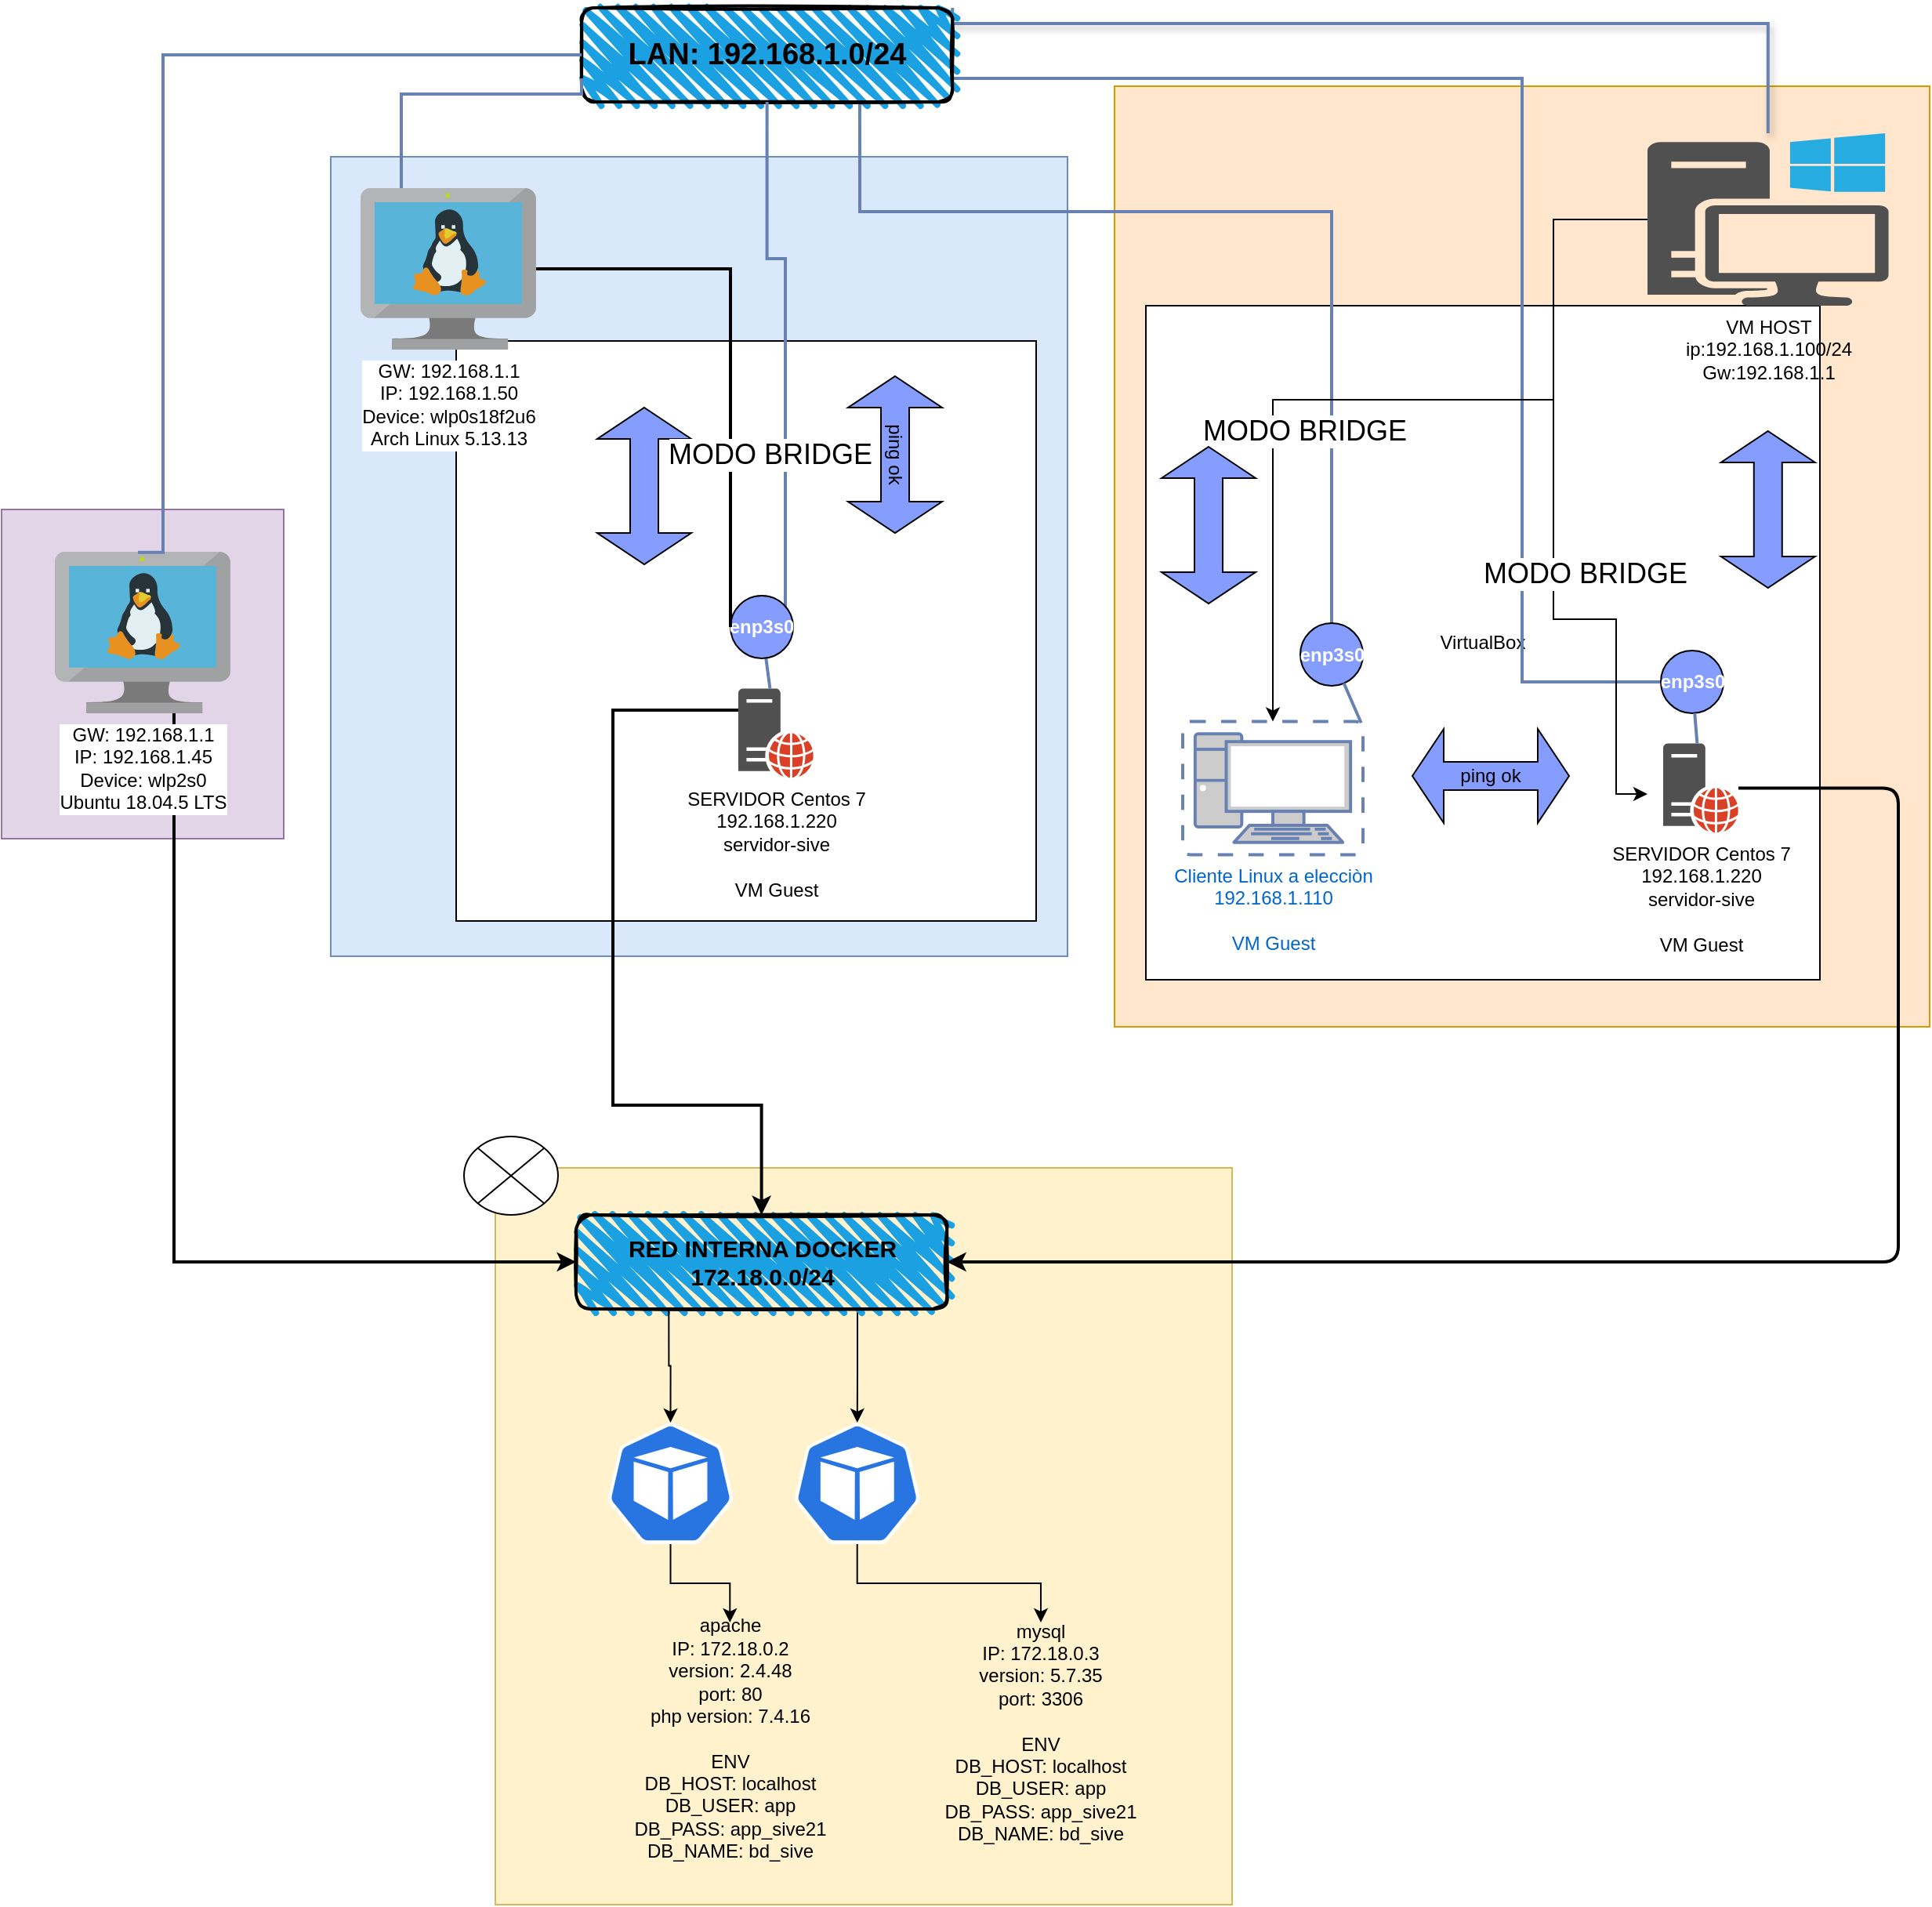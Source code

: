 <mxfile version="15.0.6" type="google" pages="3"><diagram id="iiJEPAx6w2ZFlRP1u6o4" name="Dev"><mxGraphModel dx="1543" dy="1272" grid="1" gridSize="10" guides="1" tooltips="1" connect="1" arrows="1" fold="1" page="1" pageScale="1" pageWidth="827" pageHeight="1169" math="0" shadow="0"><root><mxCell id="-VOdzWXLUo3jEtXyVOHS-0"/><mxCell id="qT4TpO4DPz_J0Vc1xX0b-2" parent="-VOdzWXLUo3jEtXyVOHS-0"/><mxCell id="qT4TpO4DPz_J0Vc1xX0b-3" value="" style="rounded=0;whiteSpace=wrap;html=1;sketch=0;fontSize=12;gradientDirection=south;fillColor=#e1d5e7;strokeColor=#9673a6;" vertex="1" parent="qT4TpO4DPz_J0Vc1xX0b-2"><mxGeometry x="930" y="810" width="180" height="210" as="geometry"/></mxCell><mxCell id="qT4TpO4DPz_J0Vc1xX0b-4" value="" style="rounded=0;whiteSpace=wrap;html=1;sketch=0;fontSize=12;gradientDirection=south;fillColor=#dae8fc;strokeColor=#6c8ebf;" vertex="1" parent="qT4TpO4DPz_J0Vc1xX0b-2"><mxGeometry x="1140" y="585" width="470" height="510" as="geometry"/></mxCell><mxCell id="qT4TpO4DPz_J0Vc1xX0b-5" value="" style="rounded=0;whiteSpace=wrap;html=1;sketch=0;fontSize=12;gradientDirection=south;fillColor=#ffe6cc;strokeColor=#d79b00;" vertex="1" parent="qT4TpO4DPz_J0Vc1xX0b-2"><mxGeometry x="1640" y="540" width="520" height="600" as="geometry"/></mxCell><mxCell id="qT4TpO4DPz_J0Vc1xX0b-6" value="" style="group" vertex="1" connectable="0" parent="qT4TpO4DPz_J0Vc1xX0b-2"><mxGeometry x="1225" y="1210" width="490" height="490" as="geometry"/></mxCell><mxCell id="qT4TpO4DPz_J0Vc1xX0b-7" value="" style="whiteSpace=wrap;html=1;aspect=fixed;fillColor=#fff2cc;strokeColor=#d6b656;" vertex="1" parent="qT4TpO4DPz_J0Vc1xX0b-6"><mxGeometry x="20" y="20" width="470" height="470" as="geometry"/></mxCell><mxCell id="qT4TpO4DPz_J0Vc1xX0b-8" value="&lt;div&gt;apache&lt;/div&gt;&lt;div&gt;IP: 172.18.0.2&lt;/div&gt;&lt;div&gt;version:&amp;nbsp;2.4.48&lt;/div&gt;&lt;div&gt;port: 80&lt;br&gt;&lt;/div&gt;&lt;div&gt;php version: 7.4.16&lt;/div&gt;&lt;div&gt;&lt;br&gt;&lt;/div&gt;&lt;div&gt;ENV&lt;/div&gt;&lt;div&gt;&lt;div&gt;DB_HOST: localhost&lt;/div&gt;&lt;div&gt;DB_USER: app&lt;/div&gt;&lt;div&gt;DB_PASS: app_sive21&lt;/div&gt;&lt;div&gt;DB_NAME: bd_sive&lt;/div&gt;&lt;/div&gt;" style="text;html=1;strokeColor=none;fillColor=none;align=center;verticalAlign=middle;whiteSpace=wrap;rounded=0;" vertex="1" parent="qT4TpO4DPz_J0Vc1xX0b-6"><mxGeometry x="91.5" y="310" width="156.25" height="147.5" as="geometry"/></mxCell><mxCell id="qT4TpO4DPz_J0Vc1xX0b-9" value="" style="html=1;dashed=0;whitespace=wrap;fillColor=#2875E2;strokeColor=#ffffff;points=[[0.005,0.63,0],[0.1,0.2,0],[0.9,0.2,0],[0.5,0,0],[0.995,0.63,0],[0.72,0.99,0],[0.5,1,0],[0.28,0.99,0]];shape=mxgraph.kubernetes.icon;prIcon=pod" vertex="1" parent="qT4TpO4DPz_J0Vc1xX0b-6"><mxGeometry x="199.63" y="182.5" width="102.5" height="77.5" as="geometry"/></mxCell><mxCell id="qT4TpO4DPz_J0Vc1xX0b-10" value="&lt;div style=&quot;font-size: 12px&quot;&gt;mysql&lt;/div&gt;&lt;div style=&quot;font-size: 12px&quot;&gt;IP: 172.18.0.3&lt;/div&gt;&lt;div style=&quot;font-size: 12px&quot;&gt;version: 5.7.35&lt;/div&gt;&lt;div style=&quot;font-size: 12px&quot;&gt;port: 3306&lt;/div&gt;&lt;div style=&quot;font-size: 12px&quot;&gt;&lt;br&gt;&lt;/div&gt;&lt;div style=&quot;font-size: 12px&quot;&gt;ENV&lt;/div&gt;&lt;div style=&quot;font-size: 12px&quot;&gt;DB_HOST: localhost&lt;/div&gt;&lt;div style=&quot;font-size: 12px&quot;&gt;DB_USER: app&lt;/div&gt;&lt;div style=&quot;font-size: 12px&quot;&gt;DB_PASS: app_sive21&lt;/div&gt;&lt;div style=&quot;font-size: 12px&quot;&gt;DB_NAME: bd_sive&lt;/div&gt;" style="text;html=1;strokeColor=none;fillColor=none;align=center;verticalAlign=middle;whiteSpace=wrap;rounded=0;fontSize=12;" vertex="1" parent="qT4TpO4DPz_J0Vc1xX0b-6"><mxGeometry x="291" y="310" width="154" height="140" as="geometry"/></mxCell><mxCell id="qT4TpO4DPz_J0Vc1xX0b-11" value="" style="edgeStyle=orthogonalEdgeStyle;rounded=0;orthogonalLoop=1;jettySize=auto;html=1;" edge="1" parent="qT4TpO4DPz_J0Vc1xX0b-6" source="qT4TpO4DPz_J0Vc1xX0b-9" target="qT4TpO4DPz_J0Vc1xX0b-10"><mxGeometry relative="1" as="geometry"/></mxCell><mxCell id="qT4TpO4DPz_J0Vc1xX0b-12" style="edgeStyle=orthogonalEdgeStyle;rounded=0;orthogonalLoop=1;jettySize=auto;html=1;exitX=0.75;exitY=1;exitDx=0;exitDy=0;entryX=0.5;entryY=0;entryDx=0;entryDy=0;entryPerimeter=0;" edge="1" parent="qT4TpO4DPz_J0Vc1xX0b-6" source="qT4TpO4DPz_J0Vc1xX0b-14" target="qT4TpO4DPz_J0Vc1xX0b-9"><mxGeometry relative="1" as="geometry"><Array as="points"><mxPoint x="251" y="150"/><mxPoint x="251" y="150"/></Array><mxPoint x="200.0" y="132.143" as="sourcePoint"/><mxPoint x="299" y="190" as="targetPoint"/></mxGeometry></mxCell><mxCell id="qT4TpO4DPz_J0Vc1xX0b-13" value="" style="shape=sumEllipse;perimeter=ellipsePerimeter;whiteSpace=wrap;html=1;backgroundOutline=1;" vertex="1" parent="qT4TpO4DPz_J0Vc1xX0b-6"><mxGeometry width="60" height="50" as="geometry"/></mxCell><mxCell id="qT4TpO4DPz_J0Vc1xX0b-14" value="&lt;b style=&quot;font-size: 15px&quot;&gt;RED INTERNA DOCKER&lt;br&gt;172.18.0.0/24&lt;/b&gt;" style="rounded=1;whiteSpace=wrap;html=1;strokeWidth=2;fillWeight=4;hachureGap=8;hachureAngle=45;fillColor=#1ba1e2;sketch=1;fillStyle=zigzag;" vertex="1" parent="qT4TpO4DPz_J0Vc1xX0b-6"><mxGeometry x="71.5" y="50" width="236.62" height="60" as="geometry"/></mxCell><mxCell id="qT4TpO4DPz_J0Vc1xX0b-15" value="" style="edgeStyle=orthogonalEdgeStyle;rounded=0;orthogonalLoop=1;jettySize=auto;html=1;fontSize=12;" edge="1" parent="qT4TpO4DPz_J0Vc1xX0b-6" source="qT4TpO4DPz_J0Vc1xX0b-16" target="qT4TpO4DPz_J0Vc1xX0b-8"><mxGeometry relative="1" as="geometry"/></mxCell><mxCell id="qT4TpO4DPz_J0Vc1xX0b-16" value="" style="html=1;dashed=0;whitespace=wrap;fillColor=#2875E2;strokeColor=#ffffff;points=[[0.005,0.63,0],[0.1,0.2,0],[0.9,0.2,0],[0.5,0,0],[0.995,0.63,0],[0.72,0.99,0],[0.5,1,0],[0.28,0.99,0]];shape=mxgraph.kubernetes.icon;prIcon=pod" vertex="1" parent="qT4TpO4DPz_J0Vc1xX0b-6"><mxGeometry x="80.5" y="182.5" width="102.5" height="77.5" as="geometry"/></mxCell><mxCell id="qT4TpO4DPz_J0Vc1xX0b-17" style="edgeStyle=orthogonalEdgeStyle;rounded=0;orthogonalLoop=1;jettySize=auto;html=1;entryX=0.5;entryY=0;entryDx=0;entryDy=0;entryPerimeter=0;fontSize=12;exitX=0.25;exitY=1;exitDx=0;exitDy=0;" edge="1" parent="qT4TpO4DPz_J0Vc1xX0b-6" source="qT4TpO4DPz_J0Vc1xX0b-14" target="qT4TpO4DPz_J0Vc1xX0b-16"><mxGeometry relative="1" as="geometry"/></mxCell><mxCell id="qT4TpO4DPz_J0Vc1xX0b-18" value="VirtualBox" style="whiteSpace=wrap;html=1;aspect=fixed;" vertex="1" parent="qT4TpO4DPz_J0Vc1xX0b-2"><mxGeometry x="1660" y="680" width="430" height="430" as="geometry"/></mxCell><mxCell id="qT4TpO4DPz_J0Vc1xX0b-19" value="" style="strokeColor=#6881B3;edgeStyle=orthogonalEdgeStyle;rounded=0;endArrow=none;html=1;strokeWidth=2;shadow=1;entryX=1;entryY=0;entryDx=0;entryDy=0;" edge="1" parent="qT4TpO4DPz_J0Vc1xX0b-2" source="qT4TpO4DPz_J0Vc1xX0b-26" target="qT4TpO4DPz_J0Vc1xX0b-38"><mxGeometry relative="1" as="geometry"><mxPoint x="1731.567" y="580" as="sourcePoint"/><mxPoint x="1557.84" y="498.34" as="targetPoint"/><Array as="points"><mxPoint x="2057" y="500"/><mxPoint x="1537" y="500"/></Array></mxGeometry></mxCell><mxCell id="qT4TpO4DPz_J0Vc1xX0b-20" value="" style="strokeColor=#6881B3;edgeStyle=orthogonalEdgeStyle;rounded=0;endArrow=none;html=1;strokeWidth=2;startArrow=none;entryX=1;entryY=0.75;entryDx=0;entryDy=0;" edge="1" parent="qT4TpO4DPz_J0Vc1xX0b-2" source="qT4TpO4DPz_J0Vc1xX0b-30" target="qT4TpO4DPz_J0Vc1xX0b-38"><mxGeometry relative="1" as="geometry"><mxPoint x="1200" y="540" as="sourcePoint"/><mxPoint x="1500.12" y="510" as="targetPoint"/><Array as="points"><mxPoint x="1900" y="920"/><mxPoint x="1900" y="535"/></Array></mxGeometry></mxCell><mxCell id="qT4TpO4DPz_J0Vc1xX0b-21" value="" style="strokeColor=#6881B3;edgeStyle=orthogonalEdgeStyle;rounded=0;endArrow=none;html=1;strokeWidth=2;startArrow=none;exitX=0.5;exitY=0;exitDx=0;exitDy=0;entryX=0.75;entryY=1;entryDx=0;entryDy=0;" edge="1" parent="qT4TpO4DPz_J0Vc1xX0b-2" source="qT4TpO4DPz_J0Vc1xX0b-34" target="qT4TpO4DPz_J0Vc1xX0b-38"><mxGeometry relative="1" as="geometry"><mxPoint x="1360.696" y="987.75" as="sourcePoint"/><mxPoint x="1389.1" y="508" as="targetPoint"/><Array as="points"><mxPoint x="1779" y="620"/><mxPoint x="1477" y="620"/></Array></mxGeometry></mxCell><mxCell id="qT4TpO4DPz_J0Vc1xX0b-22" value="" style="group" vertex="1" connectable="0" parent="qT4TpO4DPz_J0Vc1xX0b-2"><mxGeometry x="1980" y="940" width="100" height="95.5" as="geometry"/></mxCell><mxCell id="qT4TpO4DPz_J0Vc1xX0b-23" value="&lt;div&gt;SERVIDOR Centos 7&lt;/div&gt;&lt;div&gt;192.168.1.220&lt;/div&gt;&lt;div&gt;servidor-sive&lt;/div&gt;&lt;div&gt;&lt;br&gt;&lt;/div&gt;VM Guest" style="pointerEvents=1;shadow=0;dashed=0;html=1;strokeColor=none;fillColor=#505050;labelPosition=center;verticalLabelPosition=bottom;verticalAlign=top;outlineConnect=0;align=center;shape=mxgraph.office.servers.web_server_orange;" vertex="1" parent="qT4TpO4DPz_J0Vc1xX0b-22"><mxGeometry x="10" y="19.25" width="48" height="57" as="geometry"/></mxCell><mxCell id="qT4TpO4DPz_J0Vc1xX0b-24" style="edgeStyle=orthogonalEdgeStyle;rounded=0;orthogonalLoop=1;jettySize=auto;html=1;entryX=0.5;entryY=0;entryDx=0;entryDy=0;entryPerimeter=0;" edge="1" parent="qT4TpO4DPz_J0Vc1xX0b-2" source="qT4TpO4DPz_J0Vc1xX0b-26" target="qT4TpO4DPz_J0Vc1xX0b-27"><mxGeometry relative="1" as="geometry"><mxPoint x="1925" y="690" as="targetPoint"/><Array as="points"><mxPoint x="1920" y="625"/><mxPoint x="1920" y="740"/><mxPoint x="1741" y="740"/></Array><mxPoint x="2040" y="580" as="sourcePoint"/></mxGeometry></mxCell><mxCell id="qT4TpO4DPz_J0Vc1xX0b-25" value="&lt;font style=&quot;font-size: 18px&quot;&gt;MODO BRIDGE&lt;/font&gt;" style="edgeLabel;html=1;align=center;verticalAlign=middle;resizable=0;points=[];" vertex="1" connectable="0" parent="qT4TpO4DPz_J0Vc1xX0b-24"><mxGeometry x="0.214" y="2" relative="1" as="geometry"><mxPoint x="5" y="18" as="offset"/></mxGeometry></mxCell><mxCell id="qT4TpO4DPz_J0Vc1xX0b-26" value="VM HOST&lt;br&gt;ip:192.168.1.100/24&lt;br&gt;Gw:192.168.1.1" style="pointerEvents=1;shadow=0;dashed=0;html=1;strokeColor=none;fillColor=#505050;labelPosition=center;verticalLabelPosition=bottom;verticalAlign=top;outlineConnect=0;align=center;shape=mxgraph.office.devices.workstation_pc;" vertex="1" parent="qT4TpO4DPz_J0Vc1xX0b-2"><mxGeometry x="1980.01" y="570" width="153.75" height="110" as="geometry"/></mxCell><mxCell id="qT4TpO4DPz_J0Vc1xX0b-27" value="Cliente Linux a elecciòn&lt;br&gt;192.168.1.110&lt;br&gt;&lt;br&gt;VM Guest" style="fontColor=#0066CC;verticalAlign=top;verticalLabelPosition=bottom;labelPosition=center;align=center;html=1;outlineConnect=0;fillColor=#CCCCCC;strokeColor=#6881B3;gradientColor=none;gradientDirection=north;strokeWidth=2;shape=mxgraph.networks.virtual_pc;" vertex="1" parent="qT4TpO4DPz_J0Vc1xX0b-2"><mxGeometry x="1683.5" y="945.25" width="115" height="85" as="geometry"/></mxCell><mxCell id="qT4TpO4DPz_J0Vc1xX0b-28" style="edgeStyle=orthogonalEdgeStyle;rounded=0;orthogonalLoop=1;jettySize=auto;html=1;entryX=0;entryY=0;entryDx=0;entryDy=0;" edge="1" parent="qT4TpO4DPz_J0Vc1xX0b-2" source="qT4TpO4DPz_J0Vc1xX0b-26"><mxGeometry relative="1" as="geometry"><mxPoint x="1980.0" y="991.5" as="targetPoint"/><Array as="points"><mxPoint x="1920" y="625"/><mxPoint x="1920" y="880"/><mxPoint x="1960" y="880"/><mxPoint x="1960" y="992"/></Array><mxPoint x="2050" y="580" as="sourcePoint"/></mxGeometry></mxCell><mxCell id="qT4TpO4DPz_J0Vc1xX0b-29" value="&lt;font style=&quot;font-size: 18px&quot;&gt;MODO BRIDGE&lt;/font&gt;" style="edgeLabel;html=1;align=center;verticalAlign=middle;resizable=0;points=[];" vertex="1" connectable="0" parent="qT4TpO4DPz_J0Vc1xX0b-28"><mxGeometry x="0.214" y="2" relative="1" as="geometry"><mxPoint x="18" y="-10" as="offset"/></mxGeometry></mxCell><mxCell id="qT4TpO4DPz_J0Vc1xX0b-30" value="&lt;b&gt;&lt;font color=&quot;#ffffff&quot;&gt;enp3s0&lt;/font&gt;&lt;/b&gt;" style="ellipse;whiteSpace=wrap;html=1;aspect=fixed;fillColor=#859DFF;" vertex="1" parent="qT4TpO4DPz_J0Vc1xX0b-2"><mxGeometry x="1988.5" y="900" width="40" height="40" as="geometry"/></mxCell><mxCell id="qT4TpO4DPz_J0Vc1xX0b-31" value="" style="strokeColor=#6881B3;edgeStyle=none;rounded=0;endArrow=none;html=1;strokeWidth=2;" edge="1" parent="qT4TpO4DPz_J0Vc1xX0b-2" source="qT4TpO4DPz_J0Vc1xX0b-23" target="qT4TpO4DPz_J0Vc1xX0b-30"><mxGeometry relative="1" as="geometry"><mxPoint x="1993.618" y="940" as="sourcePoint"/><mxPoint x="1980" y="489.333" as="targetPoint"/><Array as="points"/></mxGeometry></mxCell><mxCell id="qT4TpO4DPz_J0Vc1xX0b-32" value="ping ok" style="shape=doubleArrow;whiteSpace=wrap;html=1;fillColor=#859DFF;" vertex="1" parent="qT4TpO4DPz_J0Vc1xX0b-2"><mxGeometry x="1830" y="950" width="100" height="60" as="geometry"/></mxCell><mxCell id="qT4TpO4DPz_J0Vc1xX0b-33" value="" style="shape=doubleArrow;direction=south;whiteSpace=wrap;html=1;fillColor=#859DFF;" vertex="1" parent="qT4TpO4DPz_J0Vc1xX0b-2"><mxGeometry x="2026.88" y="760" width="60" height="100" as="geometry"/></mxCell><mxCell id="qT4TpO4DPz_J0Vc1xX0b-34" value="&lt;b&gt;&lt;font color=&quot;#ffffff&quot;&gt;enp3s0&lt;/font&gt;&lt;/b&gt;" style="ellipse;whiteSpace=wrap;html=1;aspect=fixed;fillColor=#859DFF;" vertex="1" parent="qT4TpO4DPz_J0Vc1xX0b-2"><mxGeometry x="1758.5" y="882.5" width="40" height="40" as="geometry"/></mxCell><mxCell id="qT4TpO4DPz_J0Vc1xX0b-35" value="" style="strokeColor=#6881B3;edgeStyle=none;rounded=0;endArrow=none;html=1;strokeWidth=2;exitX=0.99;exitY=0.01;exitDx=0;exitDy=0;exitPerimeter=0;" edge="1" parent="qT4TpO4DPz_J0Vc1xX0b-2" source="qT4TpO4DPz_J0Vc1xX0b-27" target="qT4TpO4DPz_J0Vc1xX0b-34"><mxGeometry relative="1" as="geometry"><mxPoint x="1770.696" y="947.75" as="sourcePoint"/><mxPoint x="1800" y="490" as="targetPoint"/><Array as="points"/></mxGeometry></mxCell><mxCell id="qT4TpO4DPz_J0Vc1xX0b-36" value="" style="shape=doubleArrow;direction=south;whiteSpace=wrap;html=1;fillColor=#859DFF;" vertex="1" parent="qT4TpO4DPz_J0Vc1xX0b-2"><mxGeometry x="1670" y="770" width="60" height="100" as="geometry"/></mxCell><mxCell id="qT4TpO4DPz_J0Vc1xX0b-37" value="" style="endArrow=classic;html=1;entryX=1;entryY=0.5;entryDx=0;entryDy=0;strokeWidth=2;edgeStyle=orthogonalEdgeStyle;" edge="1" parent="qT4TpO4DPz_J0Vc1xX0b-2" source="qT4TpO4DPz_J0Vc1xX0b-23" target="qT4TpO4DPz_J0Vc1xX0b-14"><mxGeometry width="50" height="50" relative="1" as="geometry"><mxPoint x="1790" y="850" as="sourcePoint"/><mxPoint x="1773.38" y="871.368" as="targetPoint"/><Array as="points"><mxPoint x="2140" y="988"/><mxPoint x="2140" y="1290"/></Array></mxGeometry></mxCell><mxCell id="qT4TpO4DPz_J0Vc1xX0b-38" value="&lt;b&gt;&lt;font style=&quot;font-size: 19px&quot;&gt;LAN: 192.168.1.0/24&lt;/font&gt;&lt;/b&gt;" style="rounded=1;whiteSpace=wrap;html=1;strokeWidth=2;fillWeight=4;hachureGap=8;hachureAngle=45;fillColor=#1ba1e2;sketch=1;fillStyle=zigzag;" vertex="1" parent="qT4TpO4DPz_J0Vc1xX0b-2"><mxGeometry x="1300" y="490" width="236.62" height="60" as="geometry"/></mxCell><mxCell id="qT4TpO4DPz_J0Vc1xX0b-39" value="" style="whiteSpace=wrap;html=1;aspect=fixed;" vertex="1" parent="qT4TpO4DPz_J0Vc1xX0b-2"><mxGeometry x="1220" y="702.5" width="370" height="370" as="geometry"/></mxCell><mxCell id="qT4TpO4DPz_J0Vc1xX0b-40" value="" style="group" vertex="1" connectable="0" parent="qT4TpO4DPz_J0Vc1xX0b-2"><mxGeometry x="1390" y="905" width="100" height="95.5" as="geometry"/></mxCell><mxCell id="qT4TpO4DPz_J0Vc1xX0b-41" value="&lt;div&gt;SERVIDOR Centos 7&lt;/div&gt;&lt;div&gt;192.168.1.220&lt;/div&gt;&lt;div&gt;servidor-sive&lt;/div&gt;&lt;div&gt;&lt;br&gt;&lt;/div&gt;VM Guest" style="pointerEvents=1;shadow=0;dashed=0;html=1;strokeColor=none;fillColor=#505050;labelPosition=center;verticalLabelPosition=bottom;verticalAlign=top;outlineConnect=0;align=center;shape=mxgraph.office.servers.web_server_orange;" vertex="1" parent="qT4TpO4DPz_J0Vc1xX0b-40"><mxGeometry x="10" y="19.25" width="48" height="57" as="geometry"/></mxCell><mxCell id="qT4TpO4DPz_J0Vc1xX0b-42" value="GW: 192.168.1.1&lt;br&gt;IP: 192.168.1.50&lt;br&gt;Device: wlp0s18f2u6&lt;br&gt;Arch Linux 5.13.13" style="aspect=fixed;html=1;points=[];align=center;image;fontSize=12;image=img/lib/mscae/VM_Linux.svg;" vertex="1" parent="qT4TpO4DPz_J0Vc1xX0b-2"><mxGeometry x="1159" y="605" width="111.96" height="103" as="geometry"/></mxCell><mxCell id="qT4TpO4DPz_J0Vc1xX0b-43" value="" style="strokeColor=#6881B3;edgeStyle=none;rounded=0;endArrow=none;html=1;strokeWidth=2;" edge="1" parent="qT4TpO4DPz_J0Vc1xX0b-2" source="qT4TpO4DPz_J0Vc1xX0b-41" target="qT4TpO4DPz_J0Vc1xX0b-52"><mxGeometry relative="1" as="geometry"><mxPoint x="1553.618" y="962.5" as="sourcePoint"/><mxPoint x="1540" y="511.833" as="targetPoint"/><Array as="points"/></mxGeometry></mxCell><mxCell id="qT4TpO4DPz_J0Vc1xX0b-44" value="ping ok" style="shape=doubleArrow;whiteSpace=wrap;html=1;fillColor=#859DFF;rotation=90;" vertex="1" parent="qT4TpO4DPz_J0Vc1xX0b-2"><mxGeometry x="1450" y="745" width="100" height="60" as="geometry"/></mxCell><mxCell id="qT4TpO4DPz_J0Vc1xX0b-45" value="" style="shape=doubleArrow;direction=south;whiteSpace=wrap;html=1;fillColor=#859DFF;" vertex="1" parent="qT4TpO4DPz_J0Vc1xX0b-2"><mxGeometry x="1310" y="745" width="60" height="100" as="geometry"/></mxCell><mxCell id="qT4TpO4DPz_J0Vc1xX0b-46" value="" style="strokeColor=#6881B3;edgeStyle=orthogonalEdgeStyle;rounded=0;endArrow=none;html=1;strokeWidth=2;startArrow=none;entryX=0.5;entryY=1;entryDx=0;entryDy=0;exitX=1;exitY=0.5;exitDx=0;exitDy=0;" edge="1" parent="qT4TpO4DPz_J0Vc1xX0b-2" source="qT4TpO4DPz_J0Vc1xX0b-52" target="qT4TpO4DPz_J0Vc1xX0b-38"><mxGeometry relative="1" as="geometry"><mxPoint x="1788.5" y="892.5" as="sourcePoint"/><mxPoint x="1487.465" y="560" as="targetPoint"/><Array as="points"><mxPoint x="1430" y="885"/><mxPoint x="1430" y="650"/><mxPoint x="1418" y="650"/></Array></mxGeometry></mxCell><mxCell id="qT4TpO4DPz_J0Vc1xX0b-47" style="edgeStyle=orthogonalEdgeStyle;rounded=0;orthogonalLoop=1;jettySize=auto;html=1;entryX=0.5;entryY=0;entryDx=0;entryDy=0;fontSize=12;strokeWidth=2;" edge="1" parent="qT4TpO4DPz_J0Vc1xX0b-2" source="qT4TpO4DPz_J0Vc1xX0b-41" target="qT4TpO4DPz_J0Vc1xX0b-14"><mxGeometry relative="1" as="geometry"><mxPoint x="1400" y="1040" as="sourcePoint"/><Array as="points"><mxPoint x="1320" y="938"/><mxPoint x="1320" y="1190"/><mxPoint x="1415" y="1190"/></Array></mxGeometry></mxCell><mxCell id="qT4TpO4DPz_J0Vc1xX0b-48" style="edgeStyle=orthogonalEdgeStyle;rounded=0;orthogonalLoop=1;jettySize=auto;html=1;entryX=0;entryY=0.5;entryDx=0;entryDy=0;fontSize=12;strokeWidth=2;" edge="1" parent="qT4TpO4DPz_J0Vc1xX0b-2" source="qT4TpO4DPz_J0Vc1xX0b-49" target="qT4TpO4DPz_J0Vc1xX0b-14"><mxGeometry relative="1" as="geometry"><Array as="points"><mxPoint x="1040" y="1290"/></Array></mxGeometry></mxCell><mxCell id="qT4TpO4DPz_J0Vc1xX0b-49" value="GW: 192.168.1.1&lt;br&gt;IP: 192.168.1.45&lt;br&gt;Device: wlp2s0&lt;br&gt;Ubuntu 18.04.5 LTS" style="aspect=fixed;html=1;points=[];align=center;image;fontSize=12;image=img/lib/mscae/VM_Linux.svg;" vertex="1" parent="qT4TpO4DPz_J0Vc1xX0b-2"><mxGeometry x="964.02" y="837" width="111.96" height="103" as="geometry"/></mxCell><mxCell id="qT4TpO4DPz_J0Vc1xX0b-50" value="" style="strokeColor=#6881B3;edgeStyle=orthogonalEdgeStyle;rounded=0;endArrow=none;html=1;strokeWidth=2;startArrow=none;entryX=0;entryY=0.75;entryDx=0;entryDy=0;" edge="1" parent="qT4TpO4DPz_J0Vc1xX0b-2" source="qT4TpO4DPz_J0Vc1xX0b-42" target="qT4TpO4DPz_J0Vc1xX0b-38"><mxGeometry relative="1" as="geometry"><mxPoint x="1998.5" y="930" as="sourcePoint"/><mxPoint x="1546.62" y="545" as="targetPoint"/><Array as="points"><mxPoint x="1185" y="545"/><mxPoint x="1300" y="545"/></Array></mxGeometry></mxCell><mxCell id="qT4TpO4DPz_J0Vc1xX0b-51" value="" style="strokeColor=#6881B3;edgeStyle=orthogonalEdgeStyle;rounded=0;endArrow=none;html=1;strokeWidth=2;startArrow=none;entryX=0;entryY=0.5;entryDx=0;entryDy=0;exitX=0.473;exitY=0.004;exitDx=0;exitDy=0;exitPerimeter=0;" edge="1" parent="qT4TpO4DPz_J0Vc1xX0b-2" source="qT4TpO4DPz_J0Vc1xX0b-49" target="qT4TpO4DPz_J0Vc1xX0b-38"><mxGeometry relative="1" as="geometry"><mxPoint x="1090" y="750" as="sourcePoint"/><mxPoint x="1250" y="490" as="targetPoint"/><Array as="points"><mxPoint x="1033" y="520"/></Array></mxGeometry></mxCell><mxCell id="qT4TpO4DPz_J0Vc1xX0b-52" value="&lt;b&gt;&lt;font color=&quot;#ffffff&quot;&gt;enp3s0&lt;/font&gt;&lt;/b&gt;" style="ellipse;whiteSpace=wrap;html=1;aspect=fixed;fillColor=#859DFF;" vertex="1" parent="qT4TpO4DPz_J0Vc1xX0b-2"><mxGeometry x="1395" y="865" width="40" height="40" as="geometry"/></mxCell><mxCell id="qT4TpO4DPz_J0Vc1xX0b-53" value="" style="edgeStyle=orthogonalEdgeStyle;rounded=0;orthogonalLoop=1;jettySize=auto;html=1;fontSize=12;strokeWidth=2;endArrow=none;" edge="1" parent="qT4TpO4DPz_J0Vc1xX0b-2" source="qT4TpO4DPz_J0Vc1xX0b-42" target="qT4TpO4DPz_J0Vc1xX0b-52"><mxGeometry relative="1" as="geometry"><mxPoint x="1270.96" y="656.571" as="sourcePoint"/><mxPoint x="1424.0" y="981.25" as="targetPoint"/><Array as="points"><mxPoint x="1395" y="657"/></Array></mxGeometry></mxCell><mxCell id="qT4TpO4DPz_J0Vc1xX0b-54" value="&lt;font style=&quot;font-size: 18px&quot;&gt;MODO BRIDGE&lt;/font&gt;" style="edgeLabel;html=1;align=center;verticalAlign=middle;resizable=0;points=[];" vertex="1" connectable="0" parent="qT4TpO4DPz_J0Vc1xX0b-2"><mxGeometry x="1420.0" y="775.004" as="geometry"/></mxCell></root></mxGraphModel></diagram><diagram name="Test" id="avsGJfrlVp5hTfSDn0I0"><mxGraphModel dx="1543" dy="1272" grid="1" gridSize="10" guides="1" tooltips="1" connect="1" arrows="1" fold="1" page="1" pageScale="1" pageWidth="827" pageHeight="1169" math="0" shadow="0"><root><mxCell id="08YLmCAllTB9AMSQTLYX-0"/><mxCell id="08YLmCAllTB9AMSQTLYX-1" value="Windows" style="" parent="08YLmCAllTB9AMSQTLYX-0"/><mxCell id="zGRgB0AAAUrxuBIsYVVQ-0" value="" style="rounded=0;whiteSpace=wrap;html=1;sketch=0;fontSize=12;gradientDirection=south;fillColor=#e1d5e7;strokeColor=#9673a6;" vertex="1" parent="08YLmCAllTB9AMSQTLYX-1"><mxGeometry x="930" y="810" width="180" height="210" as="geometry"/></mxCell><mxCell id="zGRgB0AAAUrxuBIsYVVQ-1" value="" style="rounded=0;whiteSpace=wrap;html=1;sketch=0;fontSize=12;gradientDirection=south;fillColor=#dae8fc;strokeColor=#6c8ebf;" vertex="1" parent="08YLmCAllTB9AMSQTLYX-1"><mxGeometry x="1140" y="585" width="470" height="510" as="geometry"/></mxCell><mxCell id="zGRgB0AAAUrxuBIsYVVQ-2" value="" style="rounded=0;whiteSpace=wrap;html=1;sketch=0;fontSize=12;gradientDirection=south;fillColor=#ffe6cc;strokeColor=#d79b00;" vertex="1" parent="08YLmCAllTB9AMSQTLYX-1"><mxGeometry x="1640" y="540" width="520" height="600" as="geometry"/></mxCell><mxCell id="zGRgB0AAAUrxuBIsYVVQ-3" value="" style="group" vertex="1" connectable="0" parent="08YLmCAllTB9AMSQTLYX-1"><mxGeometry x="1225" y="1210" width="490" height="490" as="geometry"/></mxCell><mxCell id="zGRgB0AAAUrxuBIsYVVQ-4" value="" style="whiteSpace=wrap;html=1;aspect=fixed;fillColor=#fff2cc;strokeColor=#d6b656;" vertex="1" parent="zGRgB0AAAUrxuBIsYVVQ-3"><mxGeometry x="20" y="20" width="470" height="470" as="geometry"/></mxCell><mxCell id="zGRgB0AAAUrxuBIsYVVQ-5" value="&lt;div&gt;apache&lt;/div&gt;&lt;div&gt;IP: 172.18.0.2&lt;/div&gt;&lt;div&gt;version:&amp;nbsp;2.4.48&lt;/div&gt;&lt;div&gt;port: 80&lt;br&gt;&lt;/div&gt;&lt;div&gt;php version: 7.4.16&lt;/div&gt;&lt;div&gt;&lt;br&gt;&lt;/div&gt;&lt;div&gt;ENV&lt;/div&gt;&lt;div&gt;&lt;div&gt;DB_HOST: localhost&lt;/div&gt;&lt;div&gt;DB_USER: app&lt;/div&gt;&lt;div&gt;DB_PASS: app_sive21&lt;/div&gt;&lt;div&gt;DB_NAME: bd_sive&lt;/div&gt;&lt;/div&gt;" style="text;html=1;strokeColor=none;fillColor=none;align=center;verticalAlign=middle;whiteSpace=wrap;rounded=0;" vertex="1" parent="zGRgB0AAAUrxuBIsYVVQ-3"><mxGeometry x="91.5" y="310" width="156.25" height="147.5" as="geometry"/></mxCell><mxCell id="zGRgB0AAAUrxuBIsYVVQ-6" value="" style="html=1;dashed=0;whitespace=wrap;fillColor=#2875E2;strokeColor=#ffffff;points=[[0.005,0.63,0],[0.1,0.2,0],[0.9,0.2,0],[0.5,0,0],[0.995,0.63,0],[0.72,0.99,0],[0.5,1,0],[0.28,0.99,0]];shape=mxgraph.kubernetes.icon;prIcon=pod" vertex="1" parent="zGRgB0AAAUrxuBIsYVVQ-3"><mxGeometry x="199.63" y="182.5" width="102.5" height="77.5" as="geometry"/></mxCell><mxCell id="zGRgB0AAAUrxuBIsYVVQ-7" value="&lt;div style=&quot;font-size: 12px&quot;&gt;mysql&lt;/div&gt;&lt;div style=&quot;font-size: 12px&quot;&gt;IP: 172.18.0.3&lt;/div&gt;&lt;div style=&quot;font-size: 12px&quot;&gt;version: 5.7.35&lt;/div&gt;&lt;div style=&quot;font-size: 12px&quot;&gt;port: 3306&lt;/div&gt;&lt;div style=&quot;font-size: 12px&quot;&gt;&lt;br&gt;&lt;/div&gt;&lt;div style=&quot;font-size: 12px&quot;&gt;ENV&lt;/div&gt;&lt;div style=&quot;font-size: 12px&quot;&gt;DB_HOST: localhost&lt;/div&gt;&lt;div style=&quot;font-size: 12px&quot;&gt;DB_USER: app&lt;/div&gt;&lt;div style=&quot;font-size: 12px&quot;&gt;DB_PASS: app_sive21&lt;/div&gt;&lt;div style=&quot;font-size: 12px&quot;&gt;DB_NAME: bd_sive&lt;/div&gt;" style="text;html=1;strokeColor=none;fillColor=none;align=center;verticalAlign=middle;whiteSpace=wrap;rounded=0;fontSize=12;" vertex="1" parent="zGRgB0AAAUrxuBIsYVVQ-3"><mxGeometry x="291" y="310" width="154" height="140" as="geometry"/></mxCell><mxCell id="zGRgB0AAAUrxuBIsYVVQ-8" value="" style="edgeStyle=orthogonalEdgeStyle;rounded=0;orthogonalLoop=1;jettySize=auto;html=1;" edge="1" parent="zGRgB0AAAUrxuBIsYVVQ-3" source="zGRgB0AAAUrxuBIsYVVQ-6" target="zGRgB0AAAUrxuBIsYVVQ-7"><mxGeometry relative="1" as="geometry"/></mxCell><mxCell id="zGRgB0AAAUrxuBIsYVVQ-9" style="edgeStyle=orthogonalEdgeStyle;rounded=0;orthogonalLoop=1;jettySize=auto;html=1;exitX=0.75;exitY=1;exitDx=0;exitDy=0;entryX=0.5;entryY=0;entryDx=0;entryDy=0;entryPerimeter=0;" edge="1" parent="zGRgB0AAAUrxuBIsYVVQ-3" source="zGRgB0AAAUrxuBIsYVVQ-11" target="zGRgB0AAAUrxuBIsYVVQ-6"><mxGeometry relative="1" as="geometry"><Array as="points"><mxPoint x="251" y="150"/><mxPoint x="251" y="150"/></Array><mxPoint x="200.0" y="132.143" as="sourcePoint"/><mxPoint x="299" y="190" as="targetPoint"/></mxGeometry></mxCell><mxCell id="zGRgB0AAAUrxuBIsYVVQ-10" value="" style="shape=sumEllipse;perimeter=ellipsePerimeter;whiteSpace=wrap;html=1;backgroundOutline=1;" vertex="1" parent="zGRgB0AAAUrxuBIsYVVQ-3"><mxGeometry width="60" height="50" as="geometry"/></mxCell><mxCell id="zGRgB0AAAUrxuBIsYVVQ-11" value="&lt;b style=&quot;font-size: 15px&quot;&gt;RED INTERNA DOCKER&lt;br&gt;172.18.0.0/24&lt;/b&gt;" style="rounded=1;whiteSpace=wrap;html=1;strokeWidth=2;fillWeight=4;hachureGap=8;hachureAngle=45;fillColor=#1ba1e2;sketch=1;fillStyle=zigzag;" vertex="1" parent="zGRgB0AAAUrxuBIsYVVQ-3"><mxGeometry x="71.5" y="50" width="236.62" height="60" as="geometry"/></mxCell><mxCell id="zGRgB0AAAUrxuBIsYVVQ-12" value="" style="edgeStyle=orthogonalEdgeStyle;rounded=0;orthogonalLoop=1;jettySize=auto;html=1;fontSize=12;" edge="1" parent="zGRgB0AAAUrxuBIsYVVQ-3" source="zGRgB0AAAUrxuBIsYVVQ-13" target="zGRgB0AAAUrxuBIsYVVQ-5"><mxGeometry relative="1" as="geometry"/></mxCell><mxCell id="zGRgB0AAAUrxuBIsYVVQ-13" value="" style="html=1;dashed=0;whitespace=wrap;fillColor=#2875E2;strokeColor=#ffffff;points=[[0.005,0.63,0],[0.1,0.2,0],[0.9,0.2,0],[0.5,0,0],[0.995,0.63,0],[0.72,0.99,0],[0.5,1,0],[0.28,0.99,0]];shape=mxgraph.kubernetes.icon;prIcon=pod" vertex="1" parent="zGRgB0AAAUrxuBIsYVVQ-3"><mxGeometry x="80.5" y="182.5" width="102.5" height="77.5" as="geometry"/></mxCell><mxCell id="zGRgB0AAAUrxuBIsYVVQ-14" style="edgeStyle=orthogonalEdgeStyle;rounded=0;orthogonalLoop=1;jettySize=auto;html=1;entryX=0.5;entryY=0;entryDx=0;entryDy=0;entryPerimeter=0;fontSize=12;exitX=0.25;exitY=1;exitDx=0;exitDy=0;" edge="1" parent="zGRgB0AAAUrxuBIsYVVQ-3" source="zGRgB0AAAUrxuBIsYVVQ-11" target="zGRgB0AAAUrxuBIsYVVQ-13"><mxGeometry relative="1" as="geometry"/></mxCell><mxCell id="zGRgB0AAAUrxuBIsYVVQ-15" value="VirtualBox" style="whiteSpace=wrap;html=1;aspect=fixed;" vertex="1" parent="08YLmCAllTB9AMSQTLYX-1"><mxGeometry x="1660" y="680" width="430" height="430" as="geometry"/></mxCell><mxCell id="zGRgB0AAAUrxuBIsYVVQ-16" value="" style="strokeColor=#6881B3;edgeStyle=orthogonalEdgeStyle;rounded=0;endArrow=none;html=1;strokeWidth=2;shadow=1;entryX=1;entryY=0;entryDx=0;entryDy=0;" edge="1" parent="08YLmCAllTB9AMSQTLYX-1" source="zGRgB0AAAUrxuBIsYVVQ-23" target="zGRgB0AAAUrxuBIsYVVQ-35"><mxGeometry relative="1" as="geometry"><mxPoint x="1731.567" y="580" as="sourcePoint"/><mxPoint x="1557.84" y="498.34" as="targetPoint"/><Array as="points"><mxPoint x="2057" y="500"/><mxPoint x="1537" y="500"/></Array></mxGeometry></mxCell><mxCell id="zGRgB0AAAUrxuBIsYVVQ-17" value="" style="strokeColor=#6881B3;edgeStyle=orthogonalEdgeStyle;rounded=0;endArrow=none;html=1;strokeWidth=2;startArrow=none;entryX=1;entryY=0.75;entryDx=0;entryDy=0;" edge="1" parent="08YLmCAllTB9AMSQTLYX-1" source="zGRgB0AAAUrxuBIsYVVQ-27" target="zGRgB0AAAUrxuBIsYVVQ-35"><mxGeometry relative="1" as="geometry"><mxPoint x="1200" y="540" as="sourcePoint"/><mxPoint x="1500.12" y="510" as="targetPoint"/><Array as="points"><mxPoint x="1900" y="920"/><mxPoint x="1900" y="535"/></Array></mxGeometry></mxCell><mxCell id="zGRgB0AAAUrxuBIsYVVQ-18" value="" style="strokeColor=#6881B3;edgeStyle=orthogonalEdgeStyle;rounded=0;endArrow=none;html=1;strokeWidth=2;startArrow=none;exitX=0.5;exitY=0;exitDx=0;exitDy=0;entryX=0.75;entryY=1;entryDx=0;entryDy=0;" edge="1" parent="08YLmCAllTB9AMSQTLYX-1" source="zGRgB0AAAUrxuBIsYVVQ-31" target="zGRgB0AAAUrxuBIsYVVQ-35"><mxGeometry relative="1" as="geometry"><mxPoint x="1360.696" y="987.75" as="sourcePoint"/><mxPoint x="1389.1" y="508" as="targetPoint"/><Array as="points"><mxPoint x="1779" y="620"/><mxPoint x="1477" y="620"/></Array></mxGeometry></mxCell><mxCell id="zGRgB0AAAUrxuBIsYVVQ-19" value="" style="group" vertex="1" connectable="0" parent="08YLmCAllTB9AMSQTLYX-1"><mxGeometry x="1980" y="940" width="100" height="95.5" as="geometry"/></mxCell><mxCell id="zGRgB0AAAUrxuBIsYVVQ-20" value="&lt;div&gt;SERVIDOR Centos 7&lt;/div&gt;&lt;div&gt;192.168.1.220&lt;/div&gt;&lt;div&gt;servidor-sive&lt;/div&gt;&lt;div&gt;&lt;br&gt;&lt;/div&gt;VM Guest" style="pointerEvents=1;shadow=0;dashed=0;html=1;strokeColor=none;fillColor=#505050;labelPosition=center;verticalLabelPosition=bottom;verticalAlign=top;outlineConnect=0;align=center;shape=mxgraph.office.servers.web_server_orange;" vertex="1" parent="zGRgB0AAAUrxuBIsYVVQ-19"><mxGeometry x="10" y="19.25" width="48" height="57" as="geometry"/></mxCell><mxCell id="zGRgB0AAAUrxuBIsYVVQ-21" style="edgeStyle=orthogonalEdgeStyle;rounded=0;orthogonalLoop=1;jettySize=auto;html=1;entryX=0.5;entryY=0;entryDx=0;entryDy=0;entryPerimeter=0;" edge="1" parent="08YLmCAllTB9AMSQTLYX-1" source="zGRgB0AAAUrxuBIsYVVQ-23" target="zGRgB0AAAUrxuBIsYVVQ-24"><mxGeometry relative="1" as="geometry"><mxPoint x="1925" y="690" as="targetPoint"/><Array as="points"><mxPoint x="1920" y="625"/><mxPoint x="1920" y="740"/><mxPoint x="1741" y="740"/></Array><mxPoint x="2040" y="580" as="sourcePoint"/></mxGeometry></mxCell><mxCell id="zGRgB0AAAUrxuBIsYVVQ-22" value="&lt;font style=&quot;font-size: 18px&quot;&gt;MODO BRIDGE&lt;/font&gt;" style="edgeLabel;html=1;align=center;verticalAlign=middle;resizable=0;points=[];" vertex="1" connectable="0" parent="zGRgB0AAAUrxuBIsYVVQ-21"><mxGeometry x="0.214" y="2" relative="1" as="geometry"><mxPoint x="5" y="18" as="offset"/></mxGeometry></mxCell><mxCell id="zGRgB0AAAUrxuBIsYVVQ-23" value="VM HOST&lt;br&gt;ip:192.168.1.100/24&lt;br&gt;Gw:192.168.1.1" style="pointerEvents=1;shadow=0;dashed=0;html=1;strokeColor=none;fillColor=#505050;labelPosition=center;verticalLabelPosition=bottom;verticalAlign=top;outlineConnect=0;align=center;shape=mxgraph.office.devices.workstation_pc;" vertex="1" parent="08YLmCAllTB9AMSQTLYX-1"><mxGeometry x="1980.01" y="570" width="153.75" height="110" as="geometry"/></mxCell><mxCell id="zGRgB0AAAUrxuBIsYVVQ-24" value="Cliente Linux a elecciòn&lt;br&gt;192.168.1.110&lt;br&gt;&lt;br&gt;VM Guest" style="fontColor=#0066CC;verticalAlign=top;verticalLabelPosition=bottom;labelPosition=center;align=center;html=1;outlineConnect=0;fillColor=#CCCCCC;strokeColor=#6881B3;gradientColor=none;gradientDirection=north;strokeWidth=2;shape=mxgraph.networks.virtual_pc;" vertex="1" parent="08YLmCAllTB9AMSQTLYX-1"><mxGeometry x="1683.5" y="945.25" width="115" height="85" as="geometry"/></mxCell><mxCell id="zGRgB0AAAUrxuBIsYVVQ-25" style="edgeStyle=orthogonalEdgeStyle;rounded=0;orthogonalLoop=1;jettySize=auto;html=1;entryX=0;entryY=0;entryDx=0;entryDy=0;" edge="1" parent="08YLmCAllTB9AMSQTLYX-1" source="zGRgB0AAAUrxuBIsYVVQ-23"><mxGeometry relative="1" as="geometry"><mxPoint x="1980.0" y="991.5" as="targetPoint"/><Array as="points"><mxPoint x="1920" y="625"/><mxPoint x="1920" y="880"/><mxPoint x="1960" y="880"/><mxPoint x="1960" y="992"/></Array><mxPoint x="2050" y="580" as="sourcePoint"/></mxGeometry></mxCell><mxCell id="zGRgB0AAAUrxuBIsYVVQ-26" value="&lt;font style=&quot;font-size: 18px&quot;&gt;MODO BRIDGE&lt;/font&gt;" style="edgeLabel;html=1;align=center;verticalAlign=middle;resizable=0;points=[];" vertex="1" connectable="0" parent="zGRgB0AAAUrxuBIsYVVQ-25"><mxGeometry x="0.214" y="2" relative="1" as="geometry"><mxPoint x="18" y="-10" as="offset"/></mxGeometry></mxCell><mxCell id="zGRgB0AAAUrxuBIsYVVQ-27" value="&lt;b&gt;&lt;font color=&quot;#ffffff&quot;&gt;enp3s0&lt;/font&gt;&lt;/b&gt;" style="ellipse;whiteSpace=wrap;html=1;aspect=fixed;fillColor=#859DFF;" vertex="1" parent="08YLmCAllTB9AMSQTLYX-1"><mxGeometry x="1988.5" y="900" width="40" height="40" as="geometry"/></mxCell><mxCell id="zGRgB0AAAUrxuBIsYVVQ-28" value="" style="strokeColor=#6881B3;edgeStyle=none;rounded=0;endArrow=none;html=1;strokeWidth=2;" edge="1" parent="08YLmCAllTB9AMSQTLYX-1" source="zGRgB0AAAUrxuBIsYVVQ-20" target="zGRgB0AAAUrxuBIsYVVQ-27"><mxGeometry relative="1" as="geometry"><mxPoint x="1993.618" y="940" as="sourcePoint"/><mxPoint x="1980" y="489.333" as="targetPoint"/><Array as="points"/></mxGeometry></mxCell><mxCell id="zGRgB0AAAUrxuBIsYVVQ-29" value="ping ok" style="shape=doubleArrow;whiteSpace=wrap;html=1;fillColor=#859DFF;" vertex="1" parent="08YLmCAllTB9AMSQTLYX-1"><mxGeometry x="1830" y="950" width="100" height="60" as="geometry"/></mxCell><mxCell id="zGRgB0AAAUrxuBIsYVVQ-30" value="" style="shape=doubleArrow;direction=south;whiteSpace=wrap;html=1;fillColor=#859DFF;" vertex="1" parent="08YLmCAllTB9AMSQTLYX-1"><mxGeometry x="2026.88" y="760" width="60" height="100" as="geometry"/></mxCell><mxCell id="zGRgB0AAAUrxuBIsYVVQ-31" value="&lt;b&gt;&lt;font color=&quot;#ffffff&quot;&gt;enp3s0&lt;/font&gt;&lt;/b&gt;" style="ellipse;whiteSpace=wrap;html=1;aspect=fixed;fillColor=#859DFF;" vertex="1" parent="08YLmCAllTB9AMSQTLYX-1"><mxGeometry x="1758.5" y="882.5" width="40" height="40" as="geometry"/></mxCell><mxCell id="zGRgB0AAAUrxuBIsYVVQ-32" value="" style="strokeColor=#6881B3;edgeStyle=none;rounded=0;endArrow=none;html=1;strokeWidth=2;exitX=0.99;exitY=0.01;exitDx=0;exitDy=0;exitPerimeter=0;" edge="1" parent="08YLmCAllTB9AMSQTLYX-1" source="zGRgB0AAAUrxuBIsYVVQ-24" target="zGRgB0AAAUrxuBIsYVVQ-31"><mxGeometry relative="1" as="geometry"><mxPoint x="1770.696" y="947.75" as="sourcePoint"/><mxPoint x="1800" y="490" as="targetPoint"/><Array as="points"/></mxGeometry></mxCell><mxCell id="zGRgB0AAAUrxuBIsYVVQ-33" value="" style="shape=doubleArrow;direction=south;whiteSpace=wrap;html=1;fillColor=#859DFF;" vertex="1" parent="08YLmCAllTB9AMSQTLYX-1"><mxGeometry x="1670" y="770" width="60" height="100" as="geometry"/></mxCell><mxCell id="zGRgB0AAAUrxuBIsYVVQ-34" value="" style="endArrow=classic;html=1;entryX=1;entryY=0.5;entryDx=0;entryDy=0;strokeWidth=2;edgeStyle=orthogonalEdgeStyle;" edge="1" parent="08YLmCAllTB9AMSQTLYX-1" source="zGRgB0AAAUrxuBIsYVVQ-20" target="zGRgB0AAAUrxuBIsYVVQ-11"><mxGeometry width="50" height="50" relative="1" as="geometry"><mxPoint x="1790" y="850" as="sourcePoint"/><mxPoint x="1773.38" y="871.368" as="targetPoint"/><Array as="points"><mxPoint x="2140" y="988"/><mxPoint x="2140" y="1290"/></Array></mxGeometry></mxCell><mxCell id="zGRgB0AAAUrxuBIsYVVQ-35" value="&lt;b&gt;&lt;font style=&quot;font-size: 19px&quot;&gt;LAN: 192.168.1.0/24&lt;/font&gt;&lt;/b&gt;" style="rounded=1;whiteSpace=wrap;html=1;strokeWidth=2;fillWeight=4;hachureGap=8;hachureAngle=45;fillColor=#1ba1e2;sketch=1;fillStyle=zigzag;" vertex="1" parent="08YLmCAllTB9AMSQTLYX-1"><mxGeometry x="1300" y="490" width="236.62" height="60" as="geometry"/></mxCell><mxCell id="zGRgB0AAAUrxuBIsYVVQ-36" value="" style="whiteSpace=wrap;html=1;aspect=fixed;" vertex="1" parent="08YLmCAllTB9AMSQTLYX-1"><mxGeometry x="1220" y="702.5" width="370" height="370" as="geometry"/></mxCell><mxCell id="zGRgB0AAAUrxuBIsYVVQ-37" value="" style="group" vertex="1" connectable="0" parent="08YLmCAllTB9AMSQTLYX-1"><mxGeometry x="1390" y="905" width="100" height="95.5" as="geometry"/></mxCell><mxCell id="zGRgB0AAAUrxuBIsYVVQ-38" value="&lt;div&gt;SERVIDOR Centos 7&lt;/div&gt;&lt;div&gt;192.168.1.220&lt;/div&gt;&lt;div&gt;servidor-sive&lt;/div&gt;&lt;div&gt;&lt;br&gt;&lt;/div&gt;VM Guest" style="pointerEvents=1;shadow=0;dashed=0;html=1;strokeColor=none;fillColor=#505050;labelPosition=center;verticalLabelPosition=bottom;verticalAlign=top;outlineConnect=0;align=center;shape=mxgraph.office.servers.web_server_orange;" vertex="1" parent="zGRgB0AAAUrxuBIsYVVQ-37"><mxGeometry x="10" y="19.25" width="48" height="57" as="geometry"/></mxCell><mxCell id="zGRgB0AAAUrxuBIsYVVQ-39" value="GW: 192.168.1.1&lt;br&gt;IP: 192.168.1.50&lt;br&gt;Device: wlp0s18f2u6&lt;br&gt;Arch Linux 5.13.13" style="aspect=fixed;html=1;points=[];align=center;image;fontSize=12;image=img/lib/mscae/VM_Linux.svg;" vertex="1" parent="08YLmCAllTB9AMSQTLYX-1"><mxGeometry x="1159" y="605" width="111.96" height="103" as="geometry"/></mxCell><mxCell id="zGRgB0AAAUrxuBIsYVVQ-40" value="" style="strokeColor=#6881B3;edgeStyle=none;rounded=0;endArrow=none;html=1;strokeWidth=2;" edge="1" parent="08YLmCAllTB9AMSQTLYX-1" source="zGRgB0AAAUrxuBIsYVVQ-38" target="zGRgB0AAAUrxuBIsYVVQ-49"><mxGeometry relative="1" as="geometry"><mxPoint x="1553.618" y="962.5" as="sourcePoint"/><mxPoint x="1540" y="511.833" as="targetPoint"/><Array as="points"/></mxGeometry></mxCell><mxCell id="zGRgB0AAAUrxuBIsYVVQ-41" value="ping ok" style="shape=doubleArrow;whiteSpace=wrap;html=1;fillColor=#859DFF;rotation=90;" vertex="1" parent="08YLmCAllTB9AMSQTLYX-1"><mxGeometry x="1450" y="745" width="100" height="60" as="geometry"/></mxCell><mxCell id="zGRgB0AAAUrxuBIsYVVQ-42" value="" style="shape=doubleArrow;direction=south;whiteSpace=wrap;html=1;fillColor=#859DFF;" vertex="1" parent="08YLmCAllTB9AMSQTLYX-1"><mxGeometry x="1310" y="745" width="60" height="100" as="geometry"/></mxCell><mxCell id="zGRgB0AAAUrxuBIsYVVQ-43" value="" style="strokeColor=#6881B3;edgeStyle=orthogonalEdgeStyle;rounded=0;endArrow=none;html=1;strokeWidth=2;startArrow=none;entryX=0.5;entryY=1;entryDx=0;entryDy=0;exitX=1;exitY=0.5;exitDx=0;exitDy=0;" edge="1" parent="08YLmCAllTB9AMSQTLYX-1" source="zGRgB0AAAUrxuBIsYVVQ-49" target="zGRgB0AAAUrxuBIsYVVQ-35"><mxGeometry relative="1" as="geometry"><mxPoint x="1788.5" y="892.5" as="sourcePoint"/><mxPoint x="1487.465" y="560" as="targetPoint"/><Array as="points"><mxPoint x="1430" y="885"/><mxPoint x="1430" y="650"/><mxPoint x="1418" y="650"/></Array></mxGeometry></mxCell><mxCell id="zGRgB0AAAUrxuBIsYVVQ-44" style="edgeStyle=orthogonalEdgeStyle;rounded=0;orthogonalLoop=1;jettySize=auto;html=1;entryX=0.5;entryY=0;entryDx=0;entryDy=0;fontSize=12;strokeWidth=2;" edge="1" parent="08YLmCAllTB9AMSQTLYX-1" source="zGRgB0AAAUrxuBIsYVVQ-38" target="zGRgB0AAAUrxuBIsYVVQ-11"><mxGeometry relative="1" as="geometry"><mxPoint x="1400" y="1040" as="sourcePoint"/><Array as="points"><mxPoint x="1320" y="938"/><mxPoint x="1320" y="1190"/><mxPoint x="1415" y="1190"/></Array></mxGeometry></mxCell><mxCell id="zGRgB0AAAUrxuBIsYVVQ-45" style="edgeStyle=orthogonalEdgeStyle;rounded=0;orthogonalLoop=1;jettySize=auto;html=1;entryX=0;entryY=0.5;entryDx=0;entryDy=0;fontSize=12;strokeWidth=2;" edge="1" parent="08YLmCAllTB9AMSQTLYX-1" source="zGRgB0AAAUrxuBIsYVVQ-46" target="zGRgB0AAAUrxuBIsYVVQ-11"><mxGeometry relative="1" as="geometry"><Array as="points"><mxPoint x="1040" y="1290"/></Array></mxGeometry></mxCell><mxCell id="zGRgB0AAAUrxuBIsYVVQ-46" value="GW: 192.168.1.1&lt;br&gt;IP: 192.168.1.45&lt;br&gt;Device: wlp2s0&lt;br&gt;Ubuntu 18.04.5 LTS" style="aspect=fixed;html=1;points=[];align=center;image;fontSize=12;image=img/lib/mscae/VM_Linux.svg;" vertex="1" parent="08YLmCAllTB9AMSQTLYX-1"><mxGeometry x="964.02" y="837" width="111.96" height="103" as="geometry"/></mxCell><mxCell id="zGRgB0AAAUrxuBIsYVVQ-47" value="" style="strokeColor=#6881B3;edgeStyle=orthogonalEdgeStyle;rounded=0;endArrow=none;html=1;strokeWidth=2;startArrow=none;entryX=0;entryY=0.75;entryDx=0;entryDy=0;" edge="1" parent="08YLmCAllTB9AMSQTLYX-1" source="zGRgB0AAAUrxuBIsYVVQ-39" target="zGRgB0AAAUrxuBIsYVVQ-35"><mxGeometry relative="1" as="geometry"><mxPoint x="1998.5" y="930" as="sourcePoint"/><mxPoint x="1546.62" y="545" as="targetPoint"/><Array as="points"><mxPoint x="1185" y="545"/><mxPoint x="1300" y="545"/></Array></mxGeometry></mxCell><mxCell id="zGRgB0AAAUrxuBIsYVVQ-48" value="" style="strokeColor=#6881B3;edgeStyle=orthogonalEdgeStyle;rounded=0;endArrow=none;html=1;strokeWidth=2;startArrow=none;entryX=0;entryY=0.5;entryDx=0;entryDy=0;exitX=0.473;exitY=0.004;exitDx=0;exitDy=0;exitPerimeter=0;" edge="1" parent="08YLmCAllTB9AMSQTLYX-1" source="zGRgB0AAAUrxuBIsYVVQ-46" target="zGRgB0AAAUrxuBIsYVVQ-35"><mxGeometry relative="1" as="geometry"><mxPoint x="1090" y="750" as="sourcePoint"/><mxPoint x="1250" y="490" as="targetPoint"/><Array as="points"><mxPoint x="1033" y="520"/></Array></mxGeometry></mxCell><mxCell id="zGRgB0AAAUrxuBIsYVVQ-49" value="&lt;b&gt;&lt;font color=&quot;#ffffff&quot;&gt;enp3s0&lt;/font&gt;&lt;/b&gt;" style="ellipse;whiteSpace=wrap;html=1;aspect=fixed;fillColor=#859DFF;" vertex="1" parent="08YLmCAllTB9AMSQTLYX-1"><mxGeometry x="1395" y="865" width="40" height="40" as="geometry"/></mxCell><mxCell id="zGRgB0AAAUrxuBIsYVVQ-50" value="" style="edgeStyle=orthogonalEdgeStyle;rounded=0;orthogonalLoop=1;jettySize=auto;html=1;fontSize=12;strokeWidth=2;endArrow=none;" edge="1" parent="08YLmCAllTB9AMSQTLYX-1" source="zGRgB0AAAUrxuBIsYVVQ-39" target="zGRgB0AAAUrxuBIsYVVQ-49"><mxGeometry relative="1" as="geometry"><mxPoint x="1270.96" y="656.571" as="sourcePoint"/><mxPoint x="1424.0" y="981.25" as="targetPoint"/><Array as="points"><mxPoint x="1395" y="657"/></Array></mxGeometry></mxCell><mxCell id="zGRgB0AAAUrxuBIsYVVQ-51" value="&lt;font style=&quot;font-size: 18px&quot;&gt;MODO BRIDGE&lt;/font&gt;" style="edgeLabel;html=1;align=center;verticalAlign=middle;resizable=0;points=[];" vertex="1" connectable="0" parent="08YLmCAllTB9AMSQTLYX-1"><mxGeometry x="1420.0" y="775.004" as="geometry"/></mxCell></root></mxGraphModel></diagram><diagram name="Pre-Prod" id="SYunsqxOjQ7Zo0ws7d4R"><mxGraphModel dx="2370" dy="2441" grid="1" gridSize="10" guides="1" tooltips="1" connect="1" arrows="1" fold="1" page="1" pageScale="1" pageWidth="827" pageHeight="1169" math="0" shadow="0"><root><mxCell id="bmtvcd-xObvw3BDOPXul-0"/><mxCell id="bmtvcd-xObvw3BDOPXul-1" value="Windows" style="" parent="bmtvcd-xObvw3BDOPXul-0"/><mxCell id="HG2AX19ysACdoe4ZGHUc-0" value="" style="rounded=0;whiteSpace=wrap;html=1;sketch=0;fontSize=12;gradientDirection=south;fillColor=#e1d5e7;strokeColor=#9673a6;" vertex="1" parent="bmtvcd-xObvw3BDOPXul-1"><mxGeometry x="500" y="-430" width="350" height="270" as="geometry"/></mxCell><mxCell id="HG2AX19ysACdoe4ZGHUc-1" value="" style="rounded=0;whiteSpace=wrap;html=1;sketch=0;fontSize=12;gradientDirection=south;fillColor=#dae8fc;strokeColor=#6c8ebf;" vertex="1" parent="bmtvcd-xObvw3BDOPXul-1"><mxGeometry x="880" y="-655" width="470" height="510" as="geometry"/></mxCell><mxCell id="HG2AX19ysACdoe4ZGHUc-2" value="" style="rounded=0;whiteSpace=wrap;html=1;sketch=0;fontSize=12;gradientDirection=south;fillColor=#ffe6cc;strokeColor=#d79b00;" vertex="1" parent="bmtvcd-xObvw3BDOPXul-1"><mxGeometry x="1380" y="-700" width="520" height="600" as="geometry"/></mxCell><mxCell id="HG2AX19ysACdoe4ZGHUc-3" value="" style="group" vertex="1" connectable="0" parent="bmtvcd-xObvw3BDOPXul-1"><mxGeometry x="965" y="-30" width="490" height="490" as="geometry"/></mxCell><mxCell id="HG2AX19ysACdoe4ZGHUc-4" value="" style="whiteSpace=wrap;html=1;fillColor=#fff2cc;strokeColor=#d6b656;" vertex="1" parent="HG2AX19ysACdoe4ZGHUc-3"><mxGeometry x="20" y="20" width="340" height="440" as="geometry"/></mxCell><mxCell id="HG2AX19ysACdoe4ZGHUc-5" value="&lt;div&gt;apache&lt;/div&gt;&lt;div&gt;IP: 172.18.0.2&lt;/div&gt;&lt;div&gt;version:&amp;nbsp;2.4.48&lt;/div&gt;&lt;div&gt;port: 80&lt;br&gt;&lt;/div&gt;&lt;div&gt;php version: 7.4.16&lt;/div&gt;&lt;div&gt;&lt;br&gt;&lt;/div&gt;&lt;div&gt;ENV&lt;/div&gt;&lt;div&gt;&lt;div&gt;DB_HOST: localhost&lt;/div&gt;&lt;div&gt;DB_USER: app&lt;/div&gt;&lt;div&gt;DB_PASS: app_sive21&lt;/div&gt;&lt;div&gt;DB_NAME: bd_sive&lt;/div&gt;&lt;/div&gt;" style="text;html=1;strokeColor=none;fillColor=none;align=center;verticalAlign=middle;whiteSpace=wrap;rounded=0;" vertex="1" parent="HG2AX19ysACdoe4ZGHUc-3"><mxGeometry x="111.69" y="280" width="156.25" height="147.5" as="geometry"/></mxCell><mxCell id="HG2AX19ysACdoe4ZGHUc-10" value="" style="shape=sumEllipse;perimeter=ellipsePerimeter;whiteSpace=wrap;html=1;backgroundOutline=1;" vertex="1" parent="HG2AX19ysACdoe4ZGHUc-3"><mxGeometry width="60" height="50" as="geometry"/></mxCell><mxCell id="HG2AX19ysACdoe4ZGHUc-11" value="&lt;b style=&quot;font-size: 15px&quot;&gt;RED INTERNA DOCKER&lt;br&gt;172.18.0.0/24&lt;/b&gt;" style="rounded=1;whiteSpace=wrap;html=1;strokeWidth=2;fillWeight=4;hachureGap=8;hachureAngle=45;fillColor=#1ba1e2;sketch=1;fillStyle=zigzag;" vertex="1" parent="HG2AX19ysACdoe4ZGHUc-3"><mxGeometry x="71.5" y="50" width="236.62" height="60" as="geometry"/></mxCell><mxCell id="HG2AX19ysACdoe4ZGHUc-12" value="" style="edgeStyle=orthogonalEdgeStyle;rounded=0;orthogonalLoop=1;jettySize=auto;html=1;fontSize=12;" edge="1" parent="HG2AX19ysACdoe4ZGHUc-3" source="HG2AX19ysACdoe4ZGHUc-13" target="HG2AX19ysACdoe4ZGHUc-5"><mxGeometry relative="1" as="geometry"/></mxCell><mxCell id="HG2AX19ysACdoe4ZGHUc-13" value="" style="html=1;dashed=0;whitespace=wrap;fillColor=#2875E2;strokeColor=#ffffff;points=[[0.005,0.63,0],[0.1,0.2,0],[0.9,0.2,0],[0.5,0,0],[0.995,0.63,0],[0.72,0.99,0],[0.5,1,0],[0.28,0.99,0]];shape=mxgraph.kubernetes.icon;prIcon=pod" vertex="1" parent="HG2AX19ysACdoe4ZGHUc-3"><mxGeometry x="138.56" y="170" width="102.5" height="77.5" as="geometry"/></mxCell><mxCell id="HG2AX19ysACdoe4ZGHUc-14" style="edgeStyle=orthogonalEdgeStyle;rounded=0;orthogonalLoop=1;jettySize=auto;html=1;entryX=0.5;entryY=0;entryDx=0;entryDy=0;entryPerimeter=0;fontSize=12;exitX=0.5;exitY=1;exitDx=0;exitDy=0;" edge="1" parent="HG2AX19ysACdoe4ZGHUc-3" source="HG2AX19ysACdoe4ZGHUc-11" target="HG2AX19ysACdoe4ZGHUc-13"><mxGeometry relative="1" as="geometry"><mxPoint x="190" y="110" as="sourcePoint"/><Array as="points"><mxPoint x="190" y="170"/></Array></mxGeometry></mxCell><mxCell id="HG2AX19ysACdoe4ZGHUc-15" value="" style="whiteSpace=wrap;html=1;aspect=fixed;" vertex="1" parent="bmtvcd-xObvw3BDOPXul-1"><mxGeometry x="1400" y="-560" width="450" height="450" as="geometry"/></mxCell><mxCell id="HG2AX19ysACdoe4ZGHUc-16" value="" style="strokeColor=#6881B3;edgeStyle=orthogonalEdgeStyle;rounded=0;endArrow=none;html=1;strokeWidth=2;shadow=1;entryX=1;entryY=0;entryDx=0;entryDy=0;" edge="1" parent="bmtvcd-xObvw3BDOPXul-1" source="HG2AX19ysACdoe4ZGHUc-23" target="HG2AX19ysACdoe4ZGHUc-35"><mxGeometry relative="1" as="geometry"><mxPoint x="1471.567" y="-660" as="sourcePoint"/><mxPoint x="1297.84" y="-741.66" as="targetPoint"/><Array as="points"><mxPoint x="1797" y="-740"/><mxPoint x="1277" y="-740"/></Array></mxGeometry></mxCell><mxCell id="HG2AX19ysACdoe4ZGHUc-17" value="" style="strokeColor=#6881B3;edgeStyle=orthogonalEdgeStyle;rounded=0;endArrow=none;html=1;strokeWidth=2;startArrow=none;entryX=1;entryY=0.75;entryDx=0;entryDy=0;exitX=1;exitY=0;exitDx=0;exitDy=0;" edge="1" parent="bmtvcd-xObvw3BDOPXul-1" source="HG2AX19ysACdoe4ZGHUc-27" target="HG2AX19ysACdoe4ZGHUc-35"><mxGeometry relative="1" as="geometry"><mxPoint x="940" y="-700" as="sourcePoint"/><mxPoint x="1240.12" y="-730" as="targetPoint"/><Array as="points"><mxPoint x="1640" y="-349"/><mxPoint x="1640" y="-705"/></Array></mxGeometry></mxCell><mxCell id="HG2AX19ysACdoe4ZGHUc-19" value="" style="group" vertex="1" connectable="0" parent="bmtvcd-xObvw3BDOPXul-1"><mxGeometry x="1576.88" y="-320" width="100" height="95.5" as="geometry"/></mxCell><mxCell id="HG2AX19ysACdoe4ZGHUc-20" value="&lt;div&gt;SERVIDOR Centos 7&lt;/div&gt;&lt;div&gt;192.168.1.220&lt;/div&gt;&lt;div&gt;servidor-sive&lt;/div&gt;&lt;div&gt;&lt;br&gt;&lt;/div&gt;VM Guest" style="pointerEvents=1;shadow=0;dashed=0;html=1;strokeColor=none;fillColor=#505050;labelPosition=center;verticalLabelPosition=bottom;verticalAlign=top;outlineConnect=0;align=center;shape=mxgraph.office.servers.web_server_orange;" vertex="1" parent="HG2AX19ysACdoe4ZGHUc-19"><mxGeometry x="10" y="19.25" width="48" height="57" as="geometry"/></mxCell><mxCell id="HG2AX19ysACdoe4ZGHUc-23" value="VM HOST&lt;br&gt;ip:192.168.1.100/24&lt;br&gt;Gw:192.168.1.1" style="pointerEvents=1;shadow=0;dashed=0;html=1;strokeColor=none;fillColor=#505050;labelPosition=center;verticalLabelPosition=bottom;verticalAlign=top;outlineConnect=0;align=center;shape=mxgraph.office.devices.workstation_pc;" vertex="1" parent="bmtvcd-xObvw3BDOPXul-1"><mxGeometry x="1720.01" y="-670" width="153.75" height="110" as="geometry"/></mxCell><mxCell id="HG2AX19ysACdoe4ZGHUc-30" value="" style="shape=doubleArrow;direction=south;whiteSpace=wrap;html=1;fillColor=#859DFF;" vertex="1" parent="bmtvcd-xObvw3BDOPXul-1"><mxGeometry x="1570.01" y="-503" width="60" height="100" as="geometry"/></mxCell><mxCell id="HG2AX19ysACdoe4ZGHUc-25" style="edgeStyle=orthogonalEdgeStyle;rounded=0;orthogonalLoop=1;jettySize=auto;html=1;entryX=1;entryY=0.5;entryDx=0;entryDy=0;" edge="1" parent="bmtvcd-xObvw3BDOPXul-1" source="HG2AX19ysACdoe4ZGHUc-23" target="HG2AX19ysACdoe4ZGHUc-27"><mxGeometry relative="1" as="geometry"><mxPoint x="1720.0" y="-248.5" as="targetPoint"/><Array as="points"><mxPoint x="1660" y="-615"/><mxPoint x="1660" y="-335"/></Array><mxPoint x="1790" y="-660" as="sourcePoint"/></mxGeometry></mxCell><mxCell id="HG2AX19ysACdoe4ZGHUc-26" value="&lt;font style=&quot;font-size: 18px&quot;&gt;MODO BRIDGE&lt;/font&gt;" style="edgeLabel;html=1;align=center;verticalAlign=middle;resizable=0;points=[];" vertex="1" connectable="0" parent="HG2AX19ysACdoe4ZGHUc-25"><mxGeometry x="0.214" y="2" relative="1" as="geometry"><mxPoint x="-15" y="-18" as="offset"/></mxGeometry></mxCell><mxCell id="HG2AX19ysACdoe4ZGHUc-27" value="&lt;b&gt;&lt;font color=&quot;#ffffff&quot;&gt;enp3s0&lt;/font&gt;&lt;/b&gt;" style="ellipse;whiteSpace=wrap;html=1;aspect=fixed;fillColor=#859DFF;" vertex="1" parent="bmtvcd-xObvw3BDOPXul-1"><mxGeometry x="1576.88" y="-355" width="40" height="40" as="geometry"/></mxCell><mxCell id="HG2AX19ysACdoe4ZGHUc-28" value="" style="strokeColor=#6881B3;edgeStyle=none;rounded=0;endArrow=none;html=1;strokeWidth=2;" edge="1" parent="bmtvcd-xObvw3BDOPXul-1" source="HG2AX19ysACdoe4ZGHUc-20" target="HG2AX19ysACdoe4ZGHUc-27"><mxGeometry relative="1" as="geometry"><mxPoint x="1733.618" y="-300" as="sourcePoint"/><mxPoint x="1720" y="-750.667" as="targetPoint"/><Array as="points"/></mxGeometry></mxCell><mxCell id="HG2AX19ysACdoe4ZGHUc-32" value="" style="strokeColor=#6881B3;edgeStyle=none;rounded=0;endArrow=none;html=1;strokeWidth=2;exitX=0.99;exitY=0.01;exitDx=0;exitDy=0;exitPerimeter=0;" edge="1" parent="bmtvcd-xObvw3BDOPXul-1" target="HG2AX19ysACdoe4ZGHUc-31"><mxGeometry relative="1" as="geometry"><mxPoint x="1537.35" y="-293.9" as="sourcePoint"/><mxPoint x="1540" y="-750" as="targetPoint"/><Array as="points"/></mxGeometry></mxCell><mxCell id="HG2AX19ysACdoe4ZGHUc-34" value="" style="endArrow=classic;html=1;entryX=1;entryY=0.5;entryDx=0;entryDy=0;strokeWidth=2;edgeStyle=orthogonalEdgeStyle;" edge="1" parent="bmtvcd-xObvw3BDOPXul-1" source="HG2AX19ysACdoe4ZGHUc-20" target="HG2AX19ysACdoe4ZGHUc-11"><mxGeometry width="50" height="50" relative="1" as="geometry"><mxPoint x="1530" y="-390" as="sourcePoint"/><mxPoint x="1513.38" y="-368.632" as="targetPoint"/><Array as="points"><mxPoint x="1700" y="-272"/><mxPoint x="1700" y="50"/></Array></mxGeometry></mxCell><mxCell id="HG2AX19ysACdoe4ZGHUc-35" value="&lt;b&gt;&lt;font style=&quot;font-size: 19px&quot;&gt;LAN: 192.168.1.0/24&lt;/font&gt;&lt;/b&gt;" style="rounded=1;whiteSpace=wrap;html=1;strokeWidth=2;fillWeight=4;hachureGap=8;hachureAngle=45;fillColor=#1ba1e2;sketch=1;fillStyle=zigzag;" vertex="1" parent="bmtvcd-xObvw3BDOPXul-1"><mxGeometry x="1040" y="-750" width="236.62" height="60" as="geometry"/></mxCell><mxCell id="HG2AX19ysACdoe4ZGHUc-36" value="" style="whiteSpace=wrap;html=1;aspect=fixed;" vertex="1" parent="bmtvcd-xObvw3BDOPXul-1"><mxGeometry x="960" y="-537.5" width="370" height="370" as="geometry"/></mxCell><mxCell id="HG2AX19ysACdoe4ZGHUc-37" value="" style="group" vertex="1" connectable="0" parent="bmtvcd-xObvw3BDOPXul-1"><mxGeometry x="1130" y="-335" width="100" height="95.5" as="geometry"/></mxCell><mxCell id="HG2AX19ysACdoe4ZGHUc-38" value="&lt;div&gt;SERVIDOR Centos 7&lt;/div&gt;&lt;div&gt;192.168.1.220&lt;/div&gt;&lt;div&gt;servidor-sive&lt;/div&gt;&lt;div&gt;&lt;br&gt;&lt;/div&gt;VM Guest" style="pointerEvents=1;shadow=0;dashed=0;html=1;strokeColor=none;fillColor=#505050;labelPosition=center;verticalLabelPosition=bottom;verticalAlign=top;outlineConnect=0;align=center;shape=mxgraph.office.servers.web_server_orange;" vertex="1" parent="HG2AX19ysACdoe4ZGHUc-37"><mxGeometry x="10" y="19.25" width="48" height="57" as="geometry"/></mxCell><mxCell id="HG2AX19ysACdoe4ZGHUc-39" value="GW: 192.168.1.1&lt;br&gt;IP: 192.168.1.50&lt;br&gt;Device: wlp0s18f2u6&lt;br&gt;Arch Linux 5.13.13" style="aspect=fixed;html=1;points=[];align=center;image;fontSize=12;image=img/lib/mscae/VM_Linux.svg;" vertex="1" parent="bmtvcd-xObvw3BDOPXul-1"><mxGeometry x="899" y="-635" width="111.96" height="103" as="geometry"/></mxCell><mxCell id="HG2AX19ysACdoe4ZGHUc-40" value="" style="strokeColor=#6881B3;edgeStyle=none;rounded=0;endArrow=none;html=1;strokeWidth=2;" edge="1" parent="bmtvcd-xObvw3BDOPXul-1" source="HG2AX19ysACdoe4ZGHUc-38" target="HG2AX19ysACdoe4ZGHUc-49"><mxGeometry relative="1" as="geometry"><mxPoint x="1293.618" y="-277.5" as="sourcePoint"/><mxPoint x="1280" y="-728.167" as="targetPoint"/><Array as="points"/></mxGeometry></mxCell><mxCell id="HG2AX19ysACdoe4ZGHUc-42" value="" style="shape=doubleArrow;direction=south;whiteSpace=wrap;html=1;fillColor=#859DFF;" vertex="1" parent="bmtvcd-xObvw3BDOPXul-1"><mxGeometry x="1050" y="-495" width="60" height="100" as="geometry"/></mxCell><mxCell id="HG2AX19ysACdoe4ZGHUc-43" value="" style="strokeColor=#6881B3;edgeStyle=orthogonalEdgeStyle;rounded=0;endArrow=none;html=1;strokeWidth=2;startArrow=none;entryX=0.5;entryY=1;entryDx=0;entryDy=0;exitX=1;exitY=0.5;exitDx=0;exitDy=0;" edge="1" parent="bmtvcd-xObvw3BDOPXul-1" source="HG2AX19ysACdoe4ZGHUc-49" target="HG2AX19ysACdoe4ZGHUc-35"><mxGeometry relative="1" as="geometry"><mxPoint x="1528.5" y="-347.5" as="sourcePoint"/><mxPoint x="1227.465" y="-680" as="targetPoint"/><Array as="points"><mxPoint x="1170" y="-355"/><mxPoint x="1170" y="-590"/><mxPoint x="1158" y="-590"/></Array></mxGeometry></mxCell><mxCell id="HG2AX19ysACdoe4ZGHUc-44" style="edgeStyle=orthogonalEdgeStyle;rounded=0;orthogonalLoop=1;jettySize=auto;html=1;entryX=0.5;entryY=0;entryDx=0;entryDy=0;fontSize=12;strokeWidth=2;" edge="1" parent="bmtvcd-xObvw3BDOPXul-1" source="HG2AX19ysACdoe4ZGHUc-38" target="HG2AX19ysACdoe4ZGHUc-11"><mxGeometry relative="1" as="geometry"><mxPoint x="1140" y="-200" as="sourcePoint"/><Array as="points"><mxPoint x="1240" y="-302"/><mxPoint x="1240" y="-50"/><mxPoint x="1155" y="-50"/></Array></mxGeometry></mxCell><mxCell id="HG2AX19ysACdoe4ZGHUc-45" style="edgeStyle=orthogonalEdgeStyle;rounded=0;orthogonalLoop=1;jettySize=auto;html=1;entryX=0;entryY=0.5;entryDx=0;entryDy=0;fontSize=12;strokeWidth=2;" edge="1" parent="bmtvcd-xObvw3BDOPXul-1" source="HG2AX19ysACdoe4ZGHUc-46" target="HG2AX19ysACdoe4ZGHUc-11"><mxGeometry relative="1" as="geometry"><Array as="points"><mxPoint x="780" y="50"/></Array></mxGeometry></mxCell><mxCell id="HG2AX19ysACdoe4ZGHUc-57" style="edgeStyle=orthogonalEdgeStyle;rounded=0;orthogonalLoop=1;jettySize=auto;html=1;" edge="1" parent="bmtvcd-xObvw3BDOPXul-1" source="HG2AX19ysACdoe4ZGHUc-46" target="HG2AX19ysACdoe4ZGHUc-56"><mxGeometry relative="1" as="geometry"/></mxCell><mxCell id="HG2AX19ysACdoe4ZGHUc-46" value="GW: 192.168.1.1&lt;br&gt;IP: 192.168.1.45&lt;br&gt;Device: wlp2s0&lt;br&gt;Ubuntu 18.04.5 LTS" style="aspect=fixed;html=1;points=[];align=center;image;fontSize=12;image=img/lib/mscae/VM_Linux.svg;" vertex="1" parent="bmtvcd-xObvw3BDOPXul-1"><mxGeometry x="704.02" y="-403" width="111.96" height="103" as="geometry"/></mxCell><mxCell id="HG2AX19ysACdoe4ZGHUc-47" value="" style="strokeColor=#6881B3;edgeStyle=orthogonalEdgeStyle;rounded=0;endArrow=none;html=1;strokeWidth=2;startArrow=none;entryX=0;entryY=0.75;entryDx=0;entryDy=0;" edge="1" parent="bmtvcd-xObvw3BDOPXul-1" source="HG2AX19ysACdoe4ZGHUc-39" target="HG2AX19ysACdoe4ZGHUc-35"><mxGeometry relative="1" as="geometry"><mxPoint x="1738.5" y="-310" as="sourcePoint"/><mxPoint x="1286.62" y="-695" as="targetPoint"/><Array as="points"><mxPoint x="925" y="-695"/><mxPoint x="1040" y="-695"/></Array></mxGeometry></mxCell><mxCell id="HG2AX19ysACdoe4ZGHUc-48" value="" style="strokeColor=#6881B3;edgeStyle=orthogonalEdgeStyle;rounded=0;endArrow=none;html=1;strokeWidth=2;startArrow=none;entryX=0;entryY=0.5;entryDx=0;entryDy=0;exitX=0.473;exitY=0.004;exitDx=0;exitDy=0;exitPerimeter=0;" edge="1" parent="bmtvcd-xObvw3BDOPXul-1" source="HG2AX19ysACdoe4ZGHUc-46" target="HG2AX19ysACdoe4ZGHUc-35"><mxGeometry relative="1" as="geometry"><mxPoint x="830" y="-490" as="sourcePoint"/><mxPoint x="990" y="-750" as="targetPoint"/><Array as="points"><mxPoint x="773" y="-720"/></Array></mxGeometry></mxCell><mxCell id="HG2AX19ysACdoe4ZGHUc-49" value="&lt;b&gt;&lt;font color=&quot;#ffffff&quot;&gt;enp3s0&lt;/font&gt;&lt;/b&gt;" style="ellipse;whiteSpace=wrap;html=1;aspect=fixed;fillColor=#859DFF;" vertex="1" parent="bmtvcd-xObvw3BDOPXul-1"><mxGeometry x="1135" y="-375" width="40" height="40" as="geometry"/></mxCell><mxCell id="HG2AX19ysACdoe4ZGHUc-50" value="" style="edgeStyle=orthogonalEdgeStyle;rounded=0;orthogonalLoop=1;jettySize=auto;html=1;fontSize=12;strokeWidth=2;endArrow=none;" edge="1" parent="bmtvcd-xObvw3BDOPXul-1" source="HG2AX19ysACdoe4ZGHUc-39" target="HG2AX19ysACdoe4ZGHUc-49"><mxGeometry relative="1" as="geometry"><mxPoint x="1010.96" y="-583.429" as="sourcePoint"/><mxPoint x="1164.0" y="-258.75" as="targetPoint"/><Array as="points"><mxPoint x="1135" y="-583"/></Array></mxGeometry></mxCell><mxCell id="HG2AX19ysACdoe4ZGHUc-51" value="&lt;font style=&quot;font-size: 18px&quot;&gt;MODO BRIDGE&lt;/font&gt;" style="edgeLabel;html=1;align=center;verticalAlign=middle;resizable=0;points=[];" vertex="1" connectable="0" parent="bmtvcd-xObvw3BDOPXul-1"><mxGeometry x="1160.0" y="-464.996" as="geometry"/></mxCell><mxCell id="HG2AX19ysACdoe4ZGHUc-52" value="&lt;div style=&quot;background-color: rgb(248 , 249 , 250)&quot;&gt;&lt;div&gt;mysql&lt;/div&gt;&lt;div&gt;IP: localhost&lt;/div&gt;&lt;div&gt;version: 5.7.35&lt;/div&gt;&lt;div&gt;port: 3306&lt;/div&gt;&lt;div&gt;&lt;br&gt;&lt;/div&gt;&lt;/div&gt;&lt;div style=&quot;background-color: rgb(248 , 249 , 250)&quot;&gt;HOST: localhost&lt;br&gt;&lt;/div&gt;&lt;div style=&quot;background-color: rgb(248 , 249 , 250)&quot;&gt;USER: app&lt;/div&gt;&lt;div style=&quot;background-color: rgb(248 , 249 , 250)&quot;&gt;PASS: app_sive21&lt;/div&gt;&lt;div style=&quot;background-color: rgb(248 , 249 , 250)&quot;&gt;NAME: bd_sive&lt;/div&gt;" style="aspect=fixed;html=1;points=[];align=center;image;fontSize=12;image=img/lib/mscae/SQL_Database_generic.svg;" vertex="1" parent="bmtvcd-xObvw3BDOPXul-1"><mxGeometry x="1455" y="-315" width="43.2" height="56.84" as="geometry"/></mxCell><mxCell id="HG2AX19ysACdoe4ZGHUc-53" style="edgeStyle=orthogonalEdgeStyle;rounded=0;orthogonalLoop=1;jettySize=auto;html=1;" edge="1" parent="bmtvcd-xObvw3BDOPXul-1" source="HG2AX19ysACdoe4ZGHUc-20" target="HG2AX19ysACdoe4ZGHUc-52"><mxGeometry relative="1" as="geometry"><Array as="points"><mxPoint x="1550" y="-287"/><mxPoint x="1550" y="-287"/></Array></mxGeometry></mxCell><mxCell id="HG2AX19ysACdoe4ZGHUc-54" value="&lt;div style=&quot;background-color: rgb(248 , 249 , 250)&quot;&gt;&lt;div&gt;mysql&lt;/div&gt;&lt;div&gt;IP: localhost&lt;/div&gt;&lt;div&gt;version: 5.7.35&lt;/div&gt;&lt;div&gt;port: 3306&lt;/div&gt;&lt;div&gt;&lt;br&gt;&lt;/div&gt;&lt;/div&gt;&lt;div style=&quot;background-color: rgb(248 , 249 , 250)&quot;&gt;HOST: localhost&lt;br&gt;&lt;/div&gt;&lt;div style=&quot;background-color: rgb(248 , 249 , 250)&quot;&gt;USER: app&lt;/div&gt;&lt;div style=&quot;background-color: rgb(248 , 249 , 250)&quot;&gt;PASS: app_sive21&lt;/div&gt;&lt;div style=&quot;background-color: rgb(248 , 249 , 250)&quot;&gt;NAME: bd_sive&lt;/div&gt;" style="aspect=fixed;html=1;points=[];align=center;image;fontSize=12;image=img/lib/mscae/SQL_Database_generic.svg;" vertex="1" parent="bmtvcd-xObvw3BDOPXul-1"><mxGeometry x="1006.8" y="-376.84" width="43.2" height="56.84" as="geometry"/></mxCell><mxCell id="HG2AX19ysACdoe4ZGHUc-55" style="edgeStyle=orthogonalEdgeStyle;rounded=0;orthogonalLoop=1;jettySize=auto;html=1;entryX=1;entryY=0.472;entryDx=0;entryDy=0;entryPerimeter=0;" edge="1" parent="bmtvcd-xObvw3BDOPXul-1" source="HG2AX19ysACdoe4ZGHUc-38" target="HG2AX19ysACdoe4ZGHUc-54"><mxGeometry relative="1" as="geometry"/></mxCell><mxCell id="HG2AX19ysACdoe4ZGHUc-56" value="&lt;div style=&quot;background-color: rgb(248 , 249 , 250)&quot;&gt;&lt;div&gt;mysql&lt;/div&gt;&lt;div&gt;IP: localhost&lt;/div&gt;&lt;div&gt;version: 5.7.35&lt;/div&gt;&lt;div&gt;port: 3306&lt;/div&gt;&lt;div&gt;&lt;br&gt;&lt;/div&gt;&lt;/div&gt;&lt;div style=&quot;background-color: rgb(248 , 249 , 250)&quot;&gt;HOST: localhost&lt;br&gt;&lt;/div&gt;&lt;div style=&quot;background-color: rgb(248 , 249 , 250)&quot;&gt;USER: app&lt;/div&gt;&lt;div style=&quot;background-color: rgb(248 , 249 , 250)&quot;&gt;PASS: app_sive21&lt;/div&gt;&lt;div style=&quot;background-color: rgb(248 , 249 , 250)&quot;&gt;NAME: bd_sive&lt;/div&gt;" style="aspect=fixed;html=1;points=[];align=center;image;fontSize=12;image=img/lib/mscae/SQL_Database_generic.svg;" vertex="1" parent="bmtvcd-xObvw3BDOPXul-1"><mxGeometry x="540" y="-380.92" width="43.2" height="56.84" as="geometry"/></mxCell></root></mxGraphModel></diagram></mxfile>